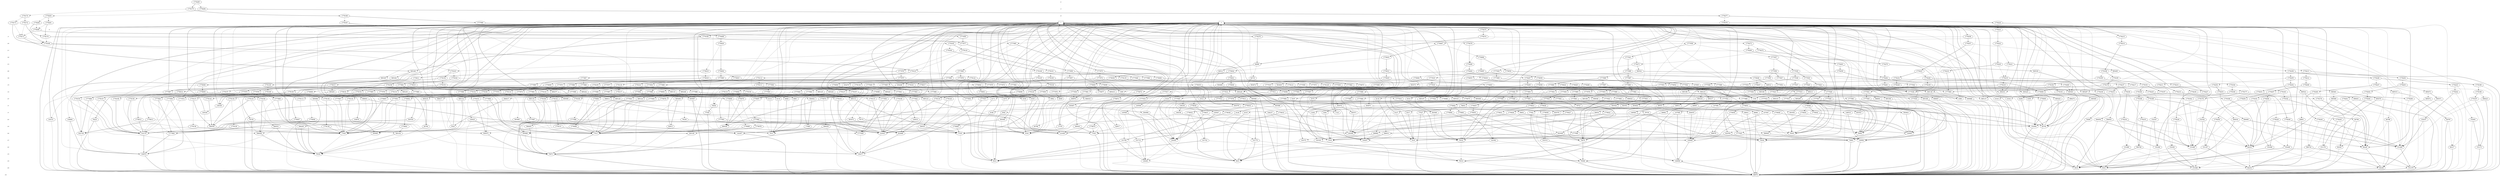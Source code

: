 digraph BDD {
center = true;
{ rank = same; { node [style=invis]; "T" };
 { node [shape=box,fontsize=12]; "0"; }
  { node [shape=box,fontsize=12]; "1"; }
}
{ rank=same; { node [shape=plaintext,fontname="Times Italic",fontsize=12] "41" };"1778285";}
{ rank=same; { node [shape=plaintext,fontname="Times Italic",fontsize=12] "13" };"1778175";"1778284";}
{ rank=same; { node [shape=plaintext,fontname="Times Italic",fontsize=12] "20" };"1778168";"1778174";"1778277";"1778283";}
{ rank=same; { node [shape=plaintext,fontname="Times Italic",fontsize=12] "1" };"1777986";"1778167";"1778172";"1778173";"1778224";"1778276";"1778281";"1778282";}
{ rank=same; { node [shape=plaintext,fontname="Times Italic",fontsize=12] "45" };"1778223";"1778275";"1778280";}
{ rank=same; { node [shape=plaintext,fontname="Times Italic",fontsize=12] "33" };"1777959";"1778068";"1778166";"1778170";"1778171";"1778215";"1778258";"1778274";"1778279";}
{ rank=same; { node [shape=plaintext,fontname="Times Italic",fontsize=12] "169" };"1777877";"1777958";"1777985";"1778020";"1778067";"1778165";"1778169";"1778214";"1778222";"1778257";"1778273";"1778278";}
{ rank=same; { node [shape=plaintext,fontname="Times Italic",fontsize=12] "213" };"1778124";"1778164";"1778269";"1778272";}
{ rank=same; { node [shape=plaintext,fontname="Times Italic",fontsize=12] "349" };"1777921";"1777957";"1778043";"1778066";}
{ rank=same; { node [shape=plaintext,fontname="Times Italic",fontsize=12] "274" };"84896";"1778220";"1778221";"1778263";"1778268";"1778270";"1778271";}
{ rank=same; { node [shape=plaintext,fontname="Times Italic",fontsize=12] "200" };"84512";"585346";"585495";"585539";"585541";"1777858";"1777876";"1777899";"1777920";"1777939";"1777956";"1777973";"1777984";"1778004";"1778019";"1778031";"1778042";"1778054";"1778065";"1778101";"1778123";"1778146";"1778163";"1778196";"1778213";"1778216";"1778241";"1778256";"1778259";"1778264";}
{ rank=same; { node [shape=plaintext,fontname="Times Italic",fontsize=12] "190" };"82733";"585344";"585345";"1777846";"1777857";"1777867";"1777875";"1777887";"1777898";"1777909";"1777919";"1777930";"1777938";"1777947";"1777955";"1777966";"1777972";"1777978";"1777983";"1777995";"1778003";"1778011";"1778018";"1778025";"1778030";"1778036";"1778041";"1778048";"1778053";"1778059";"1778064";"1778084";"1778100";"1778112";"1778122";"1778135";"1778145";"1778154";"1778162";"1778185";"1778195";"1778204";"1778212";"1778219";"1778232";"1778240";"1778248";"1778255";"1778262";"1778267";}
{ rank=same; { node [shape=plaintext,fontname="Times Italic",fontsize=12] "179" };"147600";"148512";"193248";"193275";"593573";"593608";"593645";"593672";"1777839";"1777845";"1777853";"1777856";"1777861";"1777866";"1777871";"1777874";"1777880";"1777886";"1777894";"1777897";"1777902";"1777908";"1777915";"1777918";"1777924";"1777929";"1777934";"1777937";"1777942";"1777946";"1777951";"1777954";"1777962";"1777965";"1777969";"1777971";"1777975";"1777977";"1777980";"1777982";"1777989";"1777994";"1778000";"1778002";"1778006";"1778010";"1778015";"1778017";"1778024";"1778029";"1778035";"1778040";"1778047";"1778052";"1778058";"1778063";"1778073";"1778083";"1778094";"1778099";"1778105";"1778111";"1778118";"1778121";"1778128";"1778134";"1778141";"1778144";"1778149";"1778153";"1778158";"1778161";"1778178";"1778184";"1778191";"1778194";"1778199";"1778203";"1778208";"1778211";"1778217";"1778218";"1778226";"1778231";"1778237";"1778239";"1778243";"1778247";"1778252";"1778254";"1778260";"1778261";"1778265";"1778266";}
{ rank=same; { node [shape=plaintext,fontname="Times Italic",fontsize=12] "116" };"1085";"585125";"585133";"585138";"585190";"585198";"585211";"585219";"585229";"585230";"585242";"585244";"585248";"585251";"585277";"585283";"585287";"585401";"585410";"585420";"585425";"585473";"585481";"585515";"585521";"1777836";"1777838";"1777841";"1777844";"1777848";"1777852";"1777855";"1777860";"1777865";"1777870";"1777873";"1777879";"1777882";"1777885";"1777889";"1777893";"1777896";"1777901";"1777904";"1777907";"1777911";"1777914";"1777917";"1777923";"1777928";"1777933";"1777936";"1777941";"1777945";"1777950";"1777953";"1777960";"1777961";"1777963";"1777964";"1777967";"1777968";"1777970";"1777974";"1777976";"1777979";"1777981";"1777987";"1777988";"1777990";"1777993";"1777996";"1777999";"1778001";"1778005";"1778009";"1778014";"1778016";"1778069";"1778072";"1778077";"1778082";"1778088";"1778093";"1778096";"1778098";"1778102";"1778104";"1778107";"1778110";"1778114";"1778117";"1778120";"1778127";"1778133";"1778140";"1778143";"1778148";"1778152";"1778157";"1778160";"1778177";"1778180";"1778183";"1778187";"1778190";"1778193";"1778198";"1778202";"1778207";"1778210";"1778225";"1778227";"1778230";"1778233";"1778236";"1778238";"1778242";"1778246";"1778251";"1778253";}
{ rank=same; { node [shape=plaintext,fontname="Times Italic",fontsize=12] "107" };"1099";"1100";"5992";"6009";"6064";"6081";"6116";"6118";"6120";"6133";"6143";"6163";"6167";"6171";"6194";"6206";"6310";"6312";"6332";"6374";"6375";"6395";"584002";"584016";"584017";"585096";"585098";"585099";"585119";"585120";"585123";"585124";"585131";"585132";"585137";"585188";"585189";"585196";"585197";"585209";"585210";"585217";"585218";"585400";"585408";"585409";"585418";"585419";"585424";"585471";"585472";"585479";"585480";"595968";"595972";"595997";"596001";"596011";"596017";"596024";"596046";"596067";"596091";"596273";"596401";"596423";"1777837";"1777840";"1777842";"1777843";"1777847";"1777850";"1777851";"1777854";"1777859";"1777863";"1777864";"1777868";"1777869";"1777872";"1777878";"1777881";"1777883";"1777884";"1777888";"1777891";"1777892";"1777895";"1777900";"1777903";"1777905";"1777906";"1777910";"1777912";"1777913";"1777916";"1777922";"1777926";"1777927";"1777931";"1777932";"1777935";"1777940";"1777943";"1777944";"1777948";"1777949";"1777952";"1778070";"1778071";"1778075";"1778076";"1778079";"1778081";"1778086";"1778087";"1778090";"1778092";"1778095";"1778097";"1778103";"1778106";"1778108";"1778109";"1778113";"1778115";"1778116";"1778119";"1778125";"1778126";"1778130";"1778132";"1778137";"1778139";"1778142";"1778147";"1778150";"1778151";"1778155";"1778156";"1778159";"1778176";"1778179";"1778181";"1778182";"1778186";"1778188";"1778189";"1778192";"1778197";"1778200";"1778201";"1778205";"1778206";"1778209";}
{ rank=same; { node [shape=plaintext,fontname="Times Italic",fontsize=12] "97" };"78444";"78653";"78721";"80893";"80933";"145509";"146238";"147599";"148511";"149185";"593544";"593551";"593572";"593579";"593586";"593607";"593644";"593671";"1778023";"1778028";"1778034";"1778039";"1778046";"1778051";"1778057";"1778062";}
{ rank=same; { node [shape=plaintext,fontname="Times Italic",fontsize=12] "87" };"1122";"6127";"6129";"6182";"6186";"6317";"6319";"6381";"6382";"77502";"77527";"77540";"78652";"78720";"80891";"80892";"80931";"80932";"145507";"145508";"146236";"146237";"147597";"147598";"148509";"148510";"149184";"593543";"593550";"593571";"593578";"593585";"593606";"593643";"593670";"1778021";"1778022";"1778026";"1778027";"1778032";"1778033";"1778037";"1778038";"1778044";"1778045";"1778049";"1778050";"1778055";"1778056";"1778060";"1778061";}
{ rank=same; { node [shape=plaintext,fontname="Times Italic",fontsize=12] "283" };"79159";"79174";"79223";"79238";"79260";"84787";"84789";"84796";"84801";"144010";"144025";"144151";"144679";"144694";"152342";"152347";"152437";"152481";"593472";"593485";"593494";"593530";"594030";"594043";"594050";"594085";"1777991";"1777992";"1777997";"1777998";"1778007";"1778008";"1778012";"1778013";"1778228";"1778229";"1778234";"1778235";"1778244";"1778245";"1778249";"1778250";}
{ rank=same; { node [shape=plaintext,fontname="Times Italic",fontsize=12] "343" };"5524";"17378";"17488";"82704";"82764";"82768";"82913";"82917";"152494";"590436";"590439";"590443";"590550";"590553";"590557";"596283";"596295";"1778074";"1778078";"1778080";"1778085";"1778089";"1778091";"1778129";"1778131";"1778136";"1778138";}
{ rank=same; { node [shape=plaintext,fontname="Times Italic",fontsize=12] "264" };"5530";"5531";"76545";"76992";"77001";"77011";"77055";"77063";"140298";"140993";"141695";"142297";"143041";"143176";"585104";"585106";"589940";"589962";"595975";"595980";"595985";"596008";"596031";"596078";"622448";"622550";"622686";"622736";"1777849";"1777862";"1777890";"1777925";}
{ rank=same; { node [shape=plaintext,fontname="Times Italic",fontsize=12] "257" };"5534";"5535";"76532";"76544";"76979";"76991";"140285";"140297";"140980";"140992";"141712";"141722";"141760";"141770";"142314";"142324";"142362";"142372";}
{ rank=same; { node [shape=plaintext,fontname="Times Italic",fontsize=12] "303" };"84235";"84249";"84317";"84345";"151069";"151089";"151171";"151179";"151187";"151280";"152346";"152366";"152383";"152449";"590706";"590734";}
{ rank=same; { node [shape=plaintext,fontname="Times Italic",fontsize=12] "270" };"76524";"76971";"140277";"140972";}
{ rank=same; { node [shape=plaintext,fontname="Times Italic",fontsize=12] "250" };"5914";"5915";"76510";"76568";"140263";"140958";}
{ rank=same; { node [shape=plaintext,fontname="Times Italic",fontsize=12] "294" };"5918";"5919";"84234";"84248";"151068";"151279";}
{ rank=same; { node [shape=plaintext,fontname="Times Italic",fontsize=12] "330" };"68876";}
edge [style = invis]; {"41" -> "13" -> "20" -> "1" -> "45" -> "33" -> "169" -> "213" -> "349" -> "274" -> "200" -> "190" -> "179" -> "116" -> "107" -> "97" -> "87" -> "283" -> "343" -> "264" -> "257" -> "303" -> "270" -> "250" -> "294" -> "330" -> "T"; }
"1085" -> "1" [style=solid,arrowsize=".75"];
"1085" -> "0" [style=dashed,arrowsize=".75"];
"1099" -> "1" [style=solid,arrowsize=".75"];
"1099" -> "0" [style=dashed,arrowsize=".75"];
"1100" -> "0" [style=solid,arrowsize=".75"];
"1100" -> "1" [style=dashed,arrowsize=".75"];
"1122" -> "1" [style=solid,arrowsize=".75"];
"1122" -> "0" [style=dashed,arrowsize=".75"];
"5524" -> "0" [style=solid,arrowsize=".75"];
"5524" -> "1" [style=dashed,arrowsize=".75"];
"5530" -> "1" [style=solid,arrowsize=".75"];
"5530" -> "0" [style=dashed,arrowsize=".75"];
"5531" -> "0" [style=solid,arrowsize=".75"];
"5531" -> "1" [style=dashed,arrowsize=".75"];
"5534" -> "1" [style=solid,arrowsize=".75"];
"5534" -> "0" [style=dashed,arrowsize=".75"];
"5535" -> "0" [style=solid,arrowsize=".75"];
"5535" -> "1" [style=dashed,arrowsize=".75"];
"5914" -> "1" [style=solid,arrowsize=".75"];
"5914" -> "0" [style=dashed,arrowsize=".75"];
"5915" -> "0" [style=solid,arrowsize=".75"];
"5915" -> "1" [style=dashed,arrowsize=".75"];
"5918" -> "1" [style=solid,arrowsize=".75"];
"5918" -> "0" [style=dashed,arrowsize=".75"];
"5919" -> "0" [style=solid,arrowsize=".75"];
"5919" -> "1" [style=dashed,arrowsize=".75"];
"5992" -> "5530" [style=solid,arrowsize=".75"];
"5992" -> "0" [style=dashed,arrowsize=".75"];
"6009" -> "0" [style=solid,arrowsize=".75"];
"6009" -> "5530" [style=dashed,arrowsize=".75"];
"6064" -> "5531" [style=solid,arrowsize=".75"];
"6064" -> "0" [style=dashed,arrowsize=".75"];
"6081" -> "0" [style=solid,arrowsize=".75"];
"6081" -> "5531" [style=dashed,arrowsize=".75"];
"6116" -> "5531" [style=solid,arrowsize=".75"];
"6116" -> "1" [style=dashed,arrowsize=".75"];
"6118" -> "5535" [style=solid,arrowsize=".75"];
"6118" -> "1" [style=dashed,arrowsize=".75"];
"6120" -> "5915" [style=solid,arrowsize=".75"];
"6120" -> "1" [style=dashed,arrowsize=".75"];
"6127" -> "1" [style=solid,arrowsize=".75"];
"6127" -> "5535" [style=dashed,arrowsize=".75"];
"6129" -> "1" [style=solid,arrowsize=".75"];
"6129" -> "5915" [style=dashed,arrowsize=".75"];
"6133" -> "1" [style=solid,arrowsize=".75"];
"6133" -> "5531" [style=dashed,arrowsize=".75"];
"6143" -> "5919" [style=solid,arrowsize=".75"];
"6143" -> "1" [style=dashed,arrowsize=".75"];
"6163" -> "5530" [style=solid,arrowsize=".75"];
"6163" -> "1" [style=dashed,arrowsize=".75"];
"6167" -> "5534" [style=solid,arrowsize=".75"];
"6167" -> "1" [style=dashed,arrowsize=".75"];
"6171" -> "5914" [style=solid,arrowsize=".75"];
"6171" -> "1" [style=dashed,arrowsize=".75"];
"6182" -> "1" [style=solid,arrowsize=".75"];
"6182" -> "5534" [style=dashed,arrowsize=".75"];
"6186" -> "1" [style=solid,arrowsize=".75"];
"6186" -> "5914" [style=dashed,arrowsize=".75"];
"6194" -> "1" [style=solid,arrowsize=".75"];
"6194" -> "5530" [style=dashed,arrowsize=".75"];
"6206" -> "5918" [style=solid,arrowsize=".75"];
"6206" -> "1" [style=dashed,arrowsize=".75"];
"6310" -> "0" [style=solid,arrowsize=".75"];
"6310" -> "5535" [style=dashed,arrowsize=".75"];
"6312" -> "0" [style=solid,arrowsize=".75"];
"6312" -> "5915" [style=dashed,arrowsize=".75"];
"6317" -> "5535" [style=solid,arrowsize=".75"];
"6317" -> "0" [style=dashed,arrowsize=".75"];
"6319" -> "5915" [style=solid,arrowsize=".75"];
"6319" -> "0" [style=dashed,arrowsize=".75"];
"6332" -> "0" [style=solid,arrowsize=".75"];
"6332" -> "5919" [style=dashed,arrowsize=".75"];
"6374" -> "0" [style=solid,arrowsize=".75"];
"6374" -> "5534" [style=dashed,arrowsize=".75"];
"6375" -> "0" [style=solid,arrowsize=".75"];
"6375" -> "5914" [style=dashed,arrowsize=".75"];
"6381" -> "5534" [style=solid,arrowsize=".75"];
"6381" -> "0" [style=dashed,arrowsize=".75"];
"6382" -> "5914" [style=solid,arrowsize=".75"];
"6382" -> "0" [style=dashed,arrowsize=".75"];
"6395" -> "0" [style=solid,arrowsize=".75"];
"6395" -> "5918" [style=dashed,arrowsize=".75"];
"17378" -> "0" [style=solid,arrowsize=".75"];
"17378" -> "5530" [style=dashed,arrowsize=".75"];
"17488" -> "0" [style=solid,arrowsize=".75"];
"17488" -> "5531" [style=dashed,arrowsize=".75"];
"68876" -> "1" [style=solid,arrowsize=".75"];
"68876" -> "0" [style=dashed,arrowsize=".75"];
"76510" -> "0" [style=solid,arrowsize=".75"];
"76510" -> "68876" [style=dashed,arrowsize=".75"];
"76524" -> "0" [style=solid,arrowsize=".75"];
"76524" -> "68876" [style=dashed,arrowsize=".75"];
"76532" -> "0" [style=solid,arrowsize=".75"];
"76532" -> "76510" [style=dashed,arrowsize=".75"];
"76544" -> "0" [style=solid,arrowsize=".75"];
"76544" -> "68876" [style=dashed,arrowsize=".75"];
"76545" -> "0" [style=solid,arrowsize=".75"];
"76545" -> "76544" [style=dashed,arrowsize=".75"];
"76568" -> "68876" [style=solid,arrowsize=".75"];
"76568" -> "0" [style=dashed,arrowsize=".75"];
"76971" -> "68876" [style=solid,arrowsize=".75"];
"76971" -> "0" [style=dashed,arrowsize=".75"];
"76979" -> "76568" [style=solid,arrowsize=".75"];
"76979" -> "0" [style=dashed,arrowsize=".75"];
"76991" -> "68876" [style=solid,arrowsize=".75"];
"76991" -> "0" [style=dashed,arrowsize=".75"];
"76992" -> "76991" [style=solid,arrowsize=".75"];
"76992" -> "0" [style=dashed,arrowsize=".75"];
"77001" -> "68876" [style=solid,arrowsize=".75"];
"77001" -> "0" [style=dashed,arrowsize=".75"];
"77011" -> "76971" [style=solid,arrowsize=".75"];
"77011" -> "0" [style=dashed,arrowsize=".75"];
"77055" -> "0" [style=solid,arrowsize=".75"];
"77055" -> "68876" [style=dashed,arrowsize=".75"];
"77063" -> "0" [style=solid,arrowsize=".75"];
"77063" -> "76524" [style=dashed,arrowsize=".75"];
"77502" -> "68876" [style=solid,arrowsize=".75"];
"77502" -> "76568" [style=dashed,arrowsize=".75"];
"77527" -> "68876" [style=solid,arrowsize=".75"];
"77527" -> "76510" [style=dashed,arrowsize=".75"];
"77540" -> "68876" [style=solid,arrowsize=".75"];
"77540" -> "0" [style=dashed,arrowsize=".75"];
"78444" -> "77540" [style=solid,arrowsize=".75"];
"78444" -> "0" [style=dashed,arrowsize=".75"];
"78652" -> "76544" [style=solid,arrowsize=".75"];
"78652" -> "76532" [style=dashed,arrowsize=".75"];
"78653" -> "77527" [style=solid,arrowsize=".75"];
"78653" -> "78652" [style=dashed,arrowsize=".75"];
"78720" -> "76991" [style=solid,arrowsize=".75"];
"78720" -> "76979" [style=dashed,arrowsize=".75"];
"78721" -> "77502" [style=solid,arrowsize=".75"];
"78721" -> "78720" [style=dashed,arrowsize=".75"];
"79159" -> "68876" [style=solid,arrowsize=".75"];
"79159" -> "76971" [style=dashed,arrowsize=".75"];
"79174" -> "77001" [style=solid,arrowsize=".75"];
"79174" -> "77011" [style=dashed,arrowsize=".75"];
"79223" -> "68876" [style=solid,arrowsize=".75"];
"79223" -> "76524" [style=dashed,arrowsize=".75"];
"79238" -> "77055" [style=solid,arrowsize=".75"];
"79238" -> "77063" [style=dashed,arrowsize=".75"];
"79260" -> "68876" [style=solid,arrowsize=".75"];
"79260" -> "0" [style=dashed,arrowsize=".75"];
"80891" -> "68876" [style=solid,arrowsize=".75"];
"80891" -> "76991" [style=dashed,arrowsize=".75"];
"80892" -> "77001" [style=solid,arrowsize=".75"];
"80892" -> "76992" [style=dashed,arrowsize=".75"];
"80893" -> "80891" [style=solid,arrowsize=".75"];
"80893" -> "80892" [style=dashed,arrowsize=".75"];
"80931" -> "68876" [style=solid,arrowsize=".75"];
"80931" -> "76544" [style=dashed,arrowsize=".75"];
"80932" -> "77055" [style=solid,arrowsize=".75"];
"80932" -> "76545" [style=dashed,arrowsize=".75"];
"80933" -> "80931" [style=solid,arrowsize=".75"];
"80933" -> "80932" [style=dashed,arrowsize=".75"];
"82704" -> "0" [style=solid,arrowsize=".75"];
"82704" -> "68876" [style=dashed,arrowsize=".75"];
"82733" -> "68876" [style=solid,arrowsize=".75"];
"82733" -> "0" [style=dashed,arrowsize=".75"];
"82764" -> "0" [style=solid,arrowsize=".75"];
"82764" -> "76524" [style=dashed,arrowsize=".75"];
"82768" -> "0" [style=solid,arrowsize=".75"];
"82768" -> "77055" [style=dashed,arrowsize=".75"];
"82913" -> "0" [style=solid,arrowsize=".75"];
"82913" -> "76971" [style=dashed,arrowsize=".75"];
"82917" -> "0" [style=solid,arrowsize=".75"];
"82917" -> "77001" [style=dashed,arrowsize=".75"];
"84234" -> "0" [style=solid,arrowsize=".75"];
"84234" -> "68876" [style=dashed,arrowsize=".75"];
"84235" -> "0" [style=solid,arrowsize=".75"];
"84235" -> "84234" [style=dashed,arrowsize=".75"];
"84248" -> "68876" [style=solid,arrowsize=".75"];
"84248" -> "0" [style=dashed,arrowsize=".75"];
"84249" -> "84248" [style=solid,arrowsize=".75"];
"84249" -> "0" [style=dashed,arrowsize=".75"];
"84317" -> "68876" [style=solid,arrowsize=".75"];
"84317" -> "0" [style=dashed,arrowsize=".75"];
"84345" -> "0" [style=solid,arrowsize=".75"];
"84345" -> "68876" [style=dashed,arrowsize=".75"];
"84512" -> "68876" [style=solid,arrowsize=".75"];
"84512" -> "0" [style=dashed,arrowsize=".75"];
"84787" -> "68876" [style=solid,arrowsize=".75"];
"84787" -> "84317" [style=dashed,arrowsize=".75"];
"84789" -> "84248" [style=solid,arrowsize=".75"];
"84789" -> "84249" [style=dashed,arrowsize=".75"];
"84796" -> "68876" [style=solid,arrowsize=".75"];
"84796" -> "84345" [style=dashed,arrowsize=".75"];
"84801" -> "84234" [style=solid,arrowsize=".75"];
"84801" -> "84235" [style=dashed,arrowsize=".75"];
"84896" -> "84512" [style=solid,arrowsize=".75"];
"84896" -> "82733" [style=dashed,arrowsize=".75"];
"140263" -> "1" [style=solid,arrowsize=".75"];
"140263" -> "68876" [style=dashed,arrowsize=".75"];
"140277" -> "1" [style=solid,arrowsize=".75"];
"140277" -> "68876" [style=dashed,arrowsize=".75"];
"140285" -> "1" [style=solid,arrowsize=".75"];
"140285" -> "140263" [style=dashed,arrowsize=".75"];
"140297" -> "1" [style=solid,arrowsize=".75"];
"140297" -> "68876" [style=dashed,arrowsize=".75"];
"140298" -> "1" [style=solid,arrowsize=".75"];
"140298" -> "140297" [style=dashed,arrowsize=".75"];
"140958" -> "68876" [style=solid,arrowsize=".75"];
"140958" -> "1" [style=dashed,arrowsize=".75"];
"140972" -> "68876" [style=solid,arrowsize=".75"];
"140972" -> "1" [style=dashed,arrowsize=".75"];
"140980" -> "140958" [style=solid,arrowsize=".75"];
"140980" -> "1" [style=dashed,arrowsize=".75"];
"140992" -> "68876" [style=solid,arrowsize=".75"];
"140992" -> "1" [style=dashed,arrowsize=".75"];
"140993" -> "140992" [style=solid,arrowsize=".75"];
"140993" -> "1" [style=dashed,arrowsize=".75"];
"141695" -> "1" [style=solid,arrowsize=".75"];
"141695" -> "68876" [style=dashed,arrowsize=".75"];
"141712" -> "140263" [style=solid,arrowsize=".75"];
"141712" -> "5914" [style=dashed,arrowsize=".75"];
"141722" -> "5914" [style=solid,arrowsize=".75"];
"141722" -> "76568" [style=dashed,arrowsize=".75"];
"141760" -> "5914" [style=solid,arrowsize=".75"];
"141760" -> "140263" [style=dashed,arrowsize=".75"];
"141770" -> "5915" [style=solid,arrowsize=".75"];
"141770" -> "76510" [style=dashed,arrowsize=".75"];
"142297" -> "68876" [style=solid,arrowsize=".75"];
"142297" -> "1" [style=dashed,arrowsize=".75"];
"142314" -> "140958" [style=solid,arrowsize=".75"];
"142314" -> "5915" [style=dashed,arrowsize=".75"];
"142324" -> "76568" [style=solid,arrowsize=".75"];
"142324" -> "5914" [style=dashed,arrowsize=".75"];
"142362" -> "5915" [style=solid,arrowsize=".75"];
"142362" -> "140958" [style=dashed,arrowsize=".75"];
"142372" -> "76510" [style=solid,arrowsize=".75"];
"142372" -> "5915" [style=dashed,arrowsize=".75"];
"143041" -> "1" [style=solid,arrowsize=".75"];
"143041" -> "140277" [style=dashed,arrowsize=".75"];
"143176" -> "140972" [style=solid,arrowsize=".75"];
"143176" -> "1" [style=dashed,arrowsize=".75"];
"144010" -> "143041" [style=solid,arrowsize=".75"];
"144010" -> "141695" [style=dashed,arrowsize=".75"];
"144025" -> "140277" [style=solid,arrowsize=".75"];
"144025" -> "68876" [style=dashed,arrowsize=".75"];
"144151" -> "1" [style=solid,arrowsize=".75"];
"144151" -> "68876" [style=dashed,arrowsize=".75"];
"144679" -> "143176" [style=solid,arrowsize=".75"];
"144679" -> "142297" [style=dashed,arrowsize=".75"];
"144694" -> "140972" [style=solid,arrowsize=".75"];
"144694" -> "68876" [style=dashed,arrowsize=".75"];
"145507" -> "140285" [style=solid,arrowsize=".75"];
"145507" -> "140297" [style=dashed,arrowsize=".75"];
"145508" -> "140263" [style=solid,arrowsize=".75"];
"145508" -> "68876" [style=dashed,arrowsize=".75"];
"145509" -> "145507" [style=solid,arrowsize=".75"];
"145509" -> "145508" [style=dashed,arrowsize=".75"];
"146236" -> "140298" [style=solid,arrowsize=".75"];
"146236" -> "141695" [style=dashed,arrowsize=".75"];
"146237" -> "140297" [style=solid,arrowsize=".75"];
"146237" -> "68876" [style=dashed,arrowsize=".75"];
"146238" -> "146236" [style=solid,arrowsize=".75"];
"146238" -> "146237" [style=dashed,arrowsize=".75"];
"147597" -> "140980" [style=solid,arrowsize=".75"];
"147597" -> "140992" [style=dashed,arrowsize=".75"];
"147598" -> "140958" [style=solid,arrowsize=".75"];
"147598" -> "68876" [style=dashed,arrowsize=".75"];
"147599" -> "147597" [style=solid,arrowsize=".75"];
"147599" -> "147598" [style=dashed,arrowsize=".75"];
"147600" -> "147599" [style=solid,arrowsize=".75"];
"147600" -> "68876" [style=dashed,arrowsize=".75"];
"148509" -> "140993" [style=solid,arrowsize=".75"];
"148509" -> "142297" [style=dashed,arrowsize=".75"];
"148510" -> "140992" [style=solid,arrowsize=".75"];
"148510" -> "68876" [style=dashed,arrowsize=".75"];
"148511" -> "148509" [style=solid,arrowsize=".75"];
"148511" -> "148510" [style=dashed,arrowsize=".75"];
"148512" -> "148511" [style=solid,arrowsize=".75"];
"148512" -> "68876" [style=dashed,arrowsize=".75"];
"149184" -> "1" [style=solid,arrowsize=".75"];
"149184" -> "68876" [style=dashed,arrowsize=".75"];
"149185" -> "1" [style=solid,arrowsize=".75"];
"149185" -> "149184" [style=dashed,arrowsize=".75"];
"151068" -> "1" [style=solid,arrowsize=".75"];
"151068" -> "68876" [style=dashed,arrowsize=".75"];
"151069" -> "1" [style=solid,arrowsize=".75"];
"151069" -> "151068" [style=dashed,arrowsize=".75"];
"151089" -> "5918" [style=solid,arrowsize=".75"];
"151089" -> "151068" [style=dashed,arrowsize=".75"];
"151171" -> "68876" [style=solid,arrowsize=".75"];
"151171" -> "1" [style=dashed,arrowsize=".75"];
"151179" -> "84248" [style=solid,arrowsize=".75"];
"151179" -> "5918" [style=dashed,arrowsize=".75"];
"151187" -> "84234" [style=solid,arrowsize=".75"];
"151187" -> "5919" [style=dashed,arrowsize=".75"];
"151279" -> "68876" [style=solid,arrowsize=".75"];
"151279" -> "1" [style=dashed,arrowsize=".75"];
"151280" -> "151279" [style=solid,arrowsize=".75"];
"151280" -> "1" [style=dashed,arrowsize=".75"];
"152342" -> "151069" [style=solid,arrowsize=".75"];
"152342" -> "151068" [style=dashed,arrowsize=".75"];
"152346" -> "1" [style=solid,arrowsize=".75"];
"152346" -> "68876" [style=dashed,arrowsize=".75"];
"152347" -> "152346" [style=solid,arrowsize=".75"];
"152347" -> "68876" [style=dashed,arrowsize=".75"];
"152366" -> "5918" [style=solid,arrowsize=".75"];
"152366" -> "84248" [style=dashed,arrowsize=".75"];
"152383" -> "151068" [style=solid,arrowsize=".75"];
"152383" -> "5918" [style=dashed,arrowsize=".75"];
"152437" -> "151280" [style=solid,arrowsize=".75"];
"152437" -> "151279" [style=dashed,arrowsize=".75"];
"152449" -> "5919" [style=solid,arrowsize=".75"];
"152449" -> "151279" [style=dashed,arrowsize=".75"];
"152481" -> "151171" [style=solid,arrowsize=".75"];
"152481" -> "68876" [style=dashed,arrowsize=".75"];
"152494" -> "68876" [style=solid,arrowsize=".75"];
"152494" -> "1" [style=dashed,arrowsize=".75"];
"193248" -> "149185" [style=solid,arrowsize=".75"];
"193248" -> "146238" [style=dashed,arrowsize=".75"];
"193275" -> "149185" [style=solid,arrowsize=".75"];
"193275" -> "145509" [style=dashed,arrowsize=".75"];
"584002" -> "17488" [style=solid,arrowsize=".75"];
"584002" -> "0" [style=dashed,arrowsize=".75"];
"584016" -> "17378" [style=solid,arrowsize=".75"];
"584016" -> "0" [style=dashed,arrowsize=".75"];
"584017" -> "5524" [style=solid,arrowsize=".75"];
"584017" -> "0" [style=dashed,arrowsize=".75"];
"585096" -> "68876" [style=solid,arrowsize=".75"];
"585096" -> "0" [style=dashed,arrowsize=".75"];
"585098" -> "76524" [style=solid,arrowsize=".75"];
"585098" -> "77063" [style=dashed,arrowsize=".75"];
"585099" -> "68876" [style=solid,arrowsize=".75"];
"585099" -> "77055" [style=dashed,arrowsize=".75"];
"585104" -> "76524" [style=solid,arrowsize=".75"];
"585104" -> "0" [style=dashed,arrowsize=".75"];
"585106" -> "0" [style=solid,arrowsize=".75"];
"585106" -> "76971" [style=dashed,arrowsize=".75"];
"585119" -> "76971" [style=solid,arrowsize=".75"];
"585119" -> "77011" [style=dashed,arrowsize=".75"];
"585120" -> "68876" [style=solid,arrowsize=".75"];
"585120" -> "77001" [style=dashed,arrowsize=".75"];
"585123" -> "77001" [style=solid,arrowsize=".75"];
"585123" -> "68876" [style=dashed,arrowsize=".75"];
"585124" -> "77011" [style=solid,arrowsize=".75"];
"585124" -> "76971" [style=dashed,arrowsize=".75"];
"585125" -> "585123" [style=solid,arrowsize=".75"];
"585125" -> "585124" [style=dashed,arrowsize=".75"];
"585131" -> "77055" [style=solid,arrowsize=".75"];
"585131" -> "68876" [style=dashed,arrowsize=".75"];
"585132" -> "77063" [style=solid,arrowsize=".75"];
"585132" -> "76524" [style=dashed,arrowsize=".75"];
"585133" -> "585131" [style=solid,arrowsize=".75"];
"585133" -> "585132" [style=dashed,arrowsize=".75"];
"585137" -> "0" [style=solid,arrowsize=".75"];
"585137" -> "68876" [style=dashed,arrowsize=".75"];
"585138" -> "585137" [style=solid,arrowsize=".75"];
"585138" -> "0" [style=dashed,arrowsize=".75"];
"585188" -> "76991" [style=solid,arrowsize=".75"];
"585188" -> "68876" [style=dashed,arrowsize=".75"];
"585189" -> "76992" [style=solid,arrowsize=".75"];
"585189" -> "77001" [style=dashed,arrowsize=".75"];
"585190" -> "585188" [style=solid,arrowsize=".75"];
"585190" -> "585189" [style=dashed,arrowsize=".75"];
"585196" -> "76544" [style=solid,arrowsize=".75"];
"585196" -> "68876" [style=dashed,arrowsize=".75"];
"585197" -> "76545" [style=solid,arrowsize=".75"];
"585197" -> "77055" [style=dashed,arrowsize=".75"];
"585198" -> "585196" [style=solid,arrowsize=".75"];
"585198" -> "585197" [style=dashed,arrowsize=".75"];
"585209" -> "76568" [style=solid,arrowsize=".75"];
"585209" -> "68876" [style=dashed,arrowsize=".75"];
"585210" -> "76979" [style=solid,arrowsize=".75"];
"585210" -> "76991" [style=dashed,arrowsize=".75"];
"585211" -> "585209" [style=solid,arrowsize=".75"];
"585211" -> "585210" [style=dashed,arrowsize=".75"];
"585217" -> "76510" [style=solid,arrowsize=".75"];
"585217" -> "68876" [style=dashed,arrowsize=".75"];
"585218" -> "76532" [style=solid,arrowsize=".75"];
"585218" -> "76544" [style=dashed,arrowsize=".75"];
"585219" -> "585217" [style=solid,arrowsize=".75"];
"585219" -> "585218" [style=dashed,arrowsize=".75"];
"585229" -> "585096" [style=solid,arrowsize=".75"];
"585229" -> "0" [style=dashed,arrowsize=".75"];
"585230" -> "585099" [style=solid,arrowsize=".75"];
"585230" -> "585098" [style=dashed,arrowsize=".75"];
"585242" -> "585120" [style=solid,arrowsize=".75"];
"585242" -> "585119" [style=dashed,arrowsize=".75"];
"585244" -> "585124" [style=solid,arrowsize=".75"];
"585244" -> "585123" [style=dashed,arrowsize=".75"];
"585248" -> "585132" [style=solid,arrowsize=".75"];
"585248" -> "585131" [style=dashed,arrowsize=".75"];
"585251" -> "0" [style=solid,arrowsize=".75"];
"585251" -> "585137" [style=dashed,arrowsize=".75"];
"585277" -> "79159" [style=solid,arrowsize=".75"];
"585277" -> "79174" [style=dashed,arrowsize=".75"];
"585283" -> "79223" [style=solid,arrowsize=".75"];
"585283" -> "79238" [style=dashed,arrowsize=".75"];
"585287" -> "79260" [style=solid,arrowsize=".75"];
"585287" -> "0" [style=dashed,arrowsize=".75"];
"585344" -> "68876" [style=solid,arrowsize=".75"];
"585344" -> "77011" [style=dashed,arrowsize=".75"];
"585345" -> "77063" [style=solid,arrowsize=".75"];
"585345" -> "0" [style=dashed,arrowsize=".75"];
"585346" -> "585344" [style=solid,arrowsize=".75"];
"585346" -> "585345" [style=dashed,arrowsize=".75"];
"585400" -> "82704" [style=solid,arrowsize=".75"];
"585400" -> "68876" [style=dashed,arrowsize=".75"];
"585401" -> "82704" [style=solid,arrowsize=".75"];
"585401" -> "585400" [style=dashed,arrowsize=".75"];
"585408" -> "82704" [style=solid,arrowsize=".75"];
"585408" -> "82917" [style=dashed,arrowsize=".75"];
"585409" -> "82913" [style=solid,arrowsize=".75"];
"585409" -> "77011" [style=dashed,arrowsize=".75"];
"585410" -> "585408" [style=solid,arrowsize=".75"];
"585410" -> "585409" [style=dashed,arrowsize=".75"];
"585418" -> "82704" [style=solid,arrowsize=".75"];
"585418" -> "82768" [style=dashed,arrowsize=".75"];
"585419" -> "82764" [style=solid,arrowsize=".75"];
"585419" -> "77063" [style=dashed,arrowsize=".75"];
"585420" -> "585418" [style=solid,arrowsize=".75"];
"585420" -> "585419" [style=dashed,arrowsize=".75"];
"585424" -> "82704" [style=solid,arrowsize=".75"];
"585424" -> "0" [style=dashed,arrowsize=".75"];
"585425" -> "585424" [style=solid,arrowsize=".75"];
"585425" -> "0" [style=dashed,arrowsize=".75"];
"585471" -> "84248" [style=solid,arrowsize=".75"];
"585471" -> "68876" [style=dashed,arrowsize=".75"];
"585472" -> "84249" [style=solid,arrowsize=".75"];
"585472" -> "84317" [style=dashed,arrowsize=".75"];
"585473" -> "585471" [style=solid,arrowsize=".75"];
"585473" -> "585472" [style=dashed,arrowsize=".75"];
"585479" -> "84234" [style=solid,arrowsize=".75"];
"585479" -> "68876" [style=dashed,arrowsize=".75"];
"585480" -> "84235" [style=solid,arrowsize=".75"];
"585480" -> "84345" [style=dashed,arrowsize=".75"];
"585481" -> "585479" [style=solid,arrowsize=".75"];
"585481" -> "585480" [style=dashed,arrowsize=".75"];
"585495" -> "68876" [style=solid,arrowsize=".75"];
"585495" -> "585251" [style=dashed,arrowsize=".75"];
"585515" -> "84787" [style=solid,arrowsize=".75"];
"585515" -> "84789" [style=dashed,arrowsize=".75"];
"585521" -> "84796" [style=solid,arrowsize=".75"];
"585521" -> "84801" [style=dashed,arrowsize=".75"];
"585539" -> "585401" [style=solid,arrowsize=".75"];
"585539" -> "585425" [style=dashed,arrowsize=".75"];
"585541" -> "68876" [style=solid,arrowsize=".75"];
"585541" -> "585229" [style=dashed,arrowsize=".75"];
"589940" -> "140992" [style=solid,arrowsize=".75"];
"589940" -> "5535" [style=dashed,arrowsize=".75"];
"589962" -> "5534" [style=solid,arrowsize=".75"];
"589962" -> "140297" [style=dashed,arrowsize=".75"];
"590436" -> "77011" [style=solid,arrowsize=".75"];
"590436" -> "143041" [style=dashed,arrowsize=".75"];
"590439" -> "76971" [style=solid,arrowsize=".75"];
"590439" -> "140277" [style=dashed,arrowsize=".75"];
"590443" -> "77001" [style=solid,arrowsize=".75"];
"590443" -> "141695" [style=dashed,arrowsize=".75"];
"590550" -> "77063" [style=solid,arrowsize=".75"];
"590550" -> "143176" [style=dashed,arrowsize=".75"];
"590553" -> "76524" [style=solid,arrowsize=".75"];
"590553" -> "140972" [style=dashed,arrowsize=".75"];
"590557" -> "77055" [style=solid,arrowsize=".75"];
"590557" -> "142297" [style=dashed,arrowsize=".75"];
"590706" -> "5919" [style=solid,arrowsize=".75"];
"590706" -> "84234" [style=dashed,arrowsize=".75"];
"590734" -> "151279" [style=solid,arrowsize=".75"];
"590734" -> "5919" [style=dashed,arrowsize=".75"];
"593472" -> "5530" [style=solid,arrowsize=".75"];
"593472" -> "77011" [style=dashed,arrowsize=".75"];
"593485" -> "5531" [style=solid,arrowsize=".75"];
"593485" -> "77063" [style=dashed,arrowsize=".75"];
"593494" -> "143041" [style=solid,arrowsize=".75"];
"593494" -> "5530" [style=dashed,arrowsize=".75"];
"593530" -> "143176" [style=solid,arrowsize=".75"];
"593530" -> "5531" [style=dashed,arrowsize=".75"];
"593543" -> "1" [style=solid,arrowsize=".75"];
"593543" -> "76992" [style=dashed,arrowsize=".75"];
"593544" -> "6182" [style=solid,arrowsize=".75"];
"593544" -> "593543" [style=dashed,arrowsize=".75"];
"593550" -> "1" [style=solid,arrowsize=".75"];
"593550" -> "76545" [style=dashed,arrowsize=".75"];
"593551" -> "6127" [style=solid,arrowsize=".75"];
"593551" -> "593550" [style=dashed,arrowsize=".75"];
"593571" -> "140298" [style=solid,arrowsize=".75"];
"593571" -> "0" [style=dashed,arrowsize=".75"];
"593572" -> "593571" [style=solid,arrowsize=".75"];
"593572" -> "6381" [style=dashed,arrowsize=".75"];
"593573" -> "1122" [style=solid,arrowsize=".75"];
"593573" -> "593572" [style=dashed,arrowsize=".75"];
"593578" -> "1" [style=solid,arrowsize=".75"];
"593578" -> "76979" [style=dashed,arrowsize=".75"];
"593579" -> "6186" [style=solid,arrowsize=".75"];
"593579" -> "593578" [style=dashed,arrowsize=".75"];
"593585" -> "1" [style=solid,arrowsize=".75"];
"593585" -> "76532" [style=dashed,arrowsize=".75"];
"593586" -> "6129" [style=solid,arrowsize=".75"];
"593586" -> "593585" [style=dashed,arrowsize=".75"];
"593606" -> "140285" [style=solid,arrowsize=".75"];
"593606" -> "0" [style=dashed,arrowsize=".75"];
"593607" -> "593606" [style=solid,arrowsize=".75"];
"593607" -> "6382" [style=dashed,arrowsize=".75"];
"593608" -> "1122" [style=solid,arrowsize=".75"];
"593608" -> "593607" [style=dashed,arrowsize=".75"];
"593643" -> "140993" [style=solid,arrowsize=".75"];
"593643" -> "0" [style=dashed,arrowsize=".75"];
"593644" -> "593643" [style=solid,arrowsize=".75"];
"593644" -> "6317" [style=dashed,arrowsize=".75"];
"593645" -> "593644" [style=solid,arrowsize=".75"];
"593645" -> "78444" [style=dashed,arrowsize=".75"];
"593670" -> "140980" [style=solid,arrowsize=".75"];
"593670" -> "0" [style=dashed,arrowsize=".75"];
"593671" -> "593670" [style=solid,arrowsize=".75"];
"593671" -> "6319" [style=dashed,arrowsize=".75"];
"593672" -> "593671" [style=solid,arrowsize=".75"];
"593672" -> "78444" [style=dashed,arrowsize=".75"];
"594030" -> "5918" [style=solid,arrowsize=".75"];
"594030" -> "84249" [style=dashed,arrowsize=".75"];
"594043" -> "5919" [style=solid,arrowsize=".75"];
"594043" -> "84235" [style=dashed,arrowsize=".75"];
"594050" -> "151069" [style=solid,arrowsize=".75"];
"594050" -> "5918" [style=dashed,arrowsize=".75"];
"594085" -> "151280" [style=solid,arrowsize=".75"];
"594085" -> "5919" [style=dashed,arrowsize=".75"];
"595968" -> "68876" [style=solid,arrowsize=".75"];
"595968" -> "1" [style=dashed,arrowsize=".75"];
"595972" -> "68876" [style=solid,arrowsize=".75"];
"595972" -> "141695" [style=dashed,arrowsize=".75"];
"595975" -> "76971" [style=solid,arrowsize=".75"];
"595975" -> "1" [style=dashed,arrowsize=".75"];
"595980" -> "1" [style=solid,arrowsize=".75"];
"595980" -> "76971" [style=dashed,arrowsize=".75"];
"595985" -> "1" [style=solid,arrowsize=".75"];
"595985" -> "76524" [style=dashed,arrowsize=".75"];
"595997" -> "68876" [style=solid,arrowsize=".75"];
"595997" -> "142297" [style=dashed,arrowsize=".75"];
"596001" -> "142297" [style=solid,arrowsize=".75"];
"596001" -> "68876" [style=dashed,arrowsize=".75"];
"596008" -> "76524" [style=solid,arrowsize=".75"];
"596008" -> "1" [style=dashed,arrowsize=".75"];
"596011" -> "141695" [style=solid,arrowsize=".75"];
"596011" -> "68876" [style=dashed,arrowsize=".75"];
"596017" -> "1" [style=solid,arrowsize=".75"];
"596017" -> "68876" [style=dashed,arrowsize=".75"];
"596024" -> "68876" [style=solid,arrowsize=".75"];
"596024" -> "140297" [style=dashed,arrowsize=".75"];
"596031" -> "140297" [style=solid,arrowsize=".75"];
"596031" -> "5534" [style=dashed,arrowsize=".75"];
"596046" -> "68876" [style=solid,arrowsize=".75"];
"596046" -> "140263" [style=dashed,arrowsize=".75"];
"596067" -> "68876" [style=solid,arrowsize=".75"];
"596067" -> "140992" [style=dashed,arrowsize=".75"];
"596078" -> "5535" [style=solid,arrowsize=".75"];
"596078" -> "140992" [style=dashed,arrowsize=".75"];
"596091" -> "68876" [style=solid,arrowsize=".75"];
"596091" -> "140958" [style=dashed,arrowsize=".75"];
"596273" -> "152494" [style=solid,arrowsize=".75"];
"596273" -> "68876" [style=dashed,arrowsize=".75"];
"596283" -> "76971" [style=solid,arrowsize=".75"];
"596283" -> "1" [style=dashed,arrowsize=".75"];
"596295" -> "76524" [style=solid,arrowsize=".75"];
"596295" -> "1" [style=dashed,arrowsize=".75"];
"596401" -> "68876" [style=solid,arrowsize=".75"];
"596401" -> "151068" [style=dashed,arrowsize=".75"];
"596423" -> "68876" [style=solid,arrowsize=".75"];
"596423" -> "151279" [style=dashed,arrowsize=".75"];
"622448" -> "5534" [style=solid,arrowsize=".75"];
"622448" -> "76991" [style=dashed,arrowsize=".75"];
"622550" -> "76544" [style=solid,arrowsize=".75"];
"622550" -> "5535" [style=dashed,arrowsize=".75"];
"622686" -> "140277" [style=solid,arrowsize=".75"];
"622686" -> "0" [style=dashed,arrowsize=".75"];
"622736" -> "0" [style=solid,arrowsize=".75"];
"622736" -> "140972" [style=dashed,arrowsize=".75"];
"1777836" -> "1" [style=solid,arrowsize=".75"];
"1777836" -> "595968" [style=dashed,arrowsize=".75"];
"1777837" -> "140277" [style=solid,arrowsize=".75"];
"1777837" -> "143041" [style=dashed,arrowsize=".75"];
"1777838" -> "1777837" [style=solid,arrowsize=".75"];
"1777838" -> "595972" [style=dashed,arrowsize=".75"];
"1777839" -> "1777836" [style=solid,arrowsize=".75"];
"1777839" -> "1777838" [style=dashed,arrowsize=".75"];
"1777840" -> "77011" [style=solid,arrowsize=".75"];
"1777840" -> "1" [style=dashed,arrowsize=".75"];
"1777841" -> "6163" [style=solid,arrowsize=".75"];
"1777841" -> "1777840" [style=dashed,arrowsize=".75"];
"1777842" -> "622686" [style=solid,arrowsize=".75"];
"1777842" -> "143041" [style=dashed,arrowsize=".75"];
"1777843" -> "77011" [style=solid,arrowsize=".75"];
"1777843" -> "595980" [style=dashed,arrowsize=".75"];
"1777844" -> "1777842" [style=solid,arrowsize=".75"];
"1777844" -> "1777843" [style=dashed,arrowsize=".75"];
"1777845" -> "1777841" [style=solid,arrowsize=".75"];
"1777845" -> "1777844" [style=dashed,arrowsize=".75"];
"1777846" -> "1777839" [style=solid,arrowsize=".75"];
"1777846" -> "1777845" [style=dashed,arrowsize=".75"];
"1777847" -> "77063" [style=solid,arrowsize=".75"];
"1777847" -> "1" [style=dashed,arrowsize=".75"];
"1777848" -> "6116" [style=solid,arrowsize=".75"];
"1777848" -> "1777847" [style=dashed,arrowsize=".75"];
"1777849" -> "0" [style=solid,arrowsize=".75"];
"1777849" -> "140277" [style=dashed,arrowsize=".75"];
"1777850" -> "1777849" [style=solid,arrowsize=".75"];
"1777850" -> "143041" [style=dashed,arrowsize=".75"];
"1777851" -> "77063" [style=solid,arrowsize=".75"];
"1777851" -> "595985" [style=dashed,arrowsize=".75"];
"1777852" -> "1777850" [style=solid,arrowsize=".75"];
"1777852" -> "1777851" [style=dashed,arrowsize=".75"];
"1777853" -> "1777848" [style=solid,arrowsize=".75"];
"1777853" -> "1777852" [style=dashed,arrowsize=".75"];
"1777854" -> "0" [style=solid,arrowsize=".75"];
"1777854" -> "143041" [style=dashed,arrowsize=".75"];
"1777855" -> "1777854" [style=solid,arrowsize=".75"];
"1777855" -> "6009" [style=dashed,arrowsize=".75"];
"1777856" -> "1100" [style=solid,arrowsize=".75"];
"1777856" -> "1777855" [style=dashed,arrowsize=".75"];
"1777857" -> "1777853" [style=solid,arrowsize=".75"];
"1777857" -> "1777856" [style=dashed,arrowsize=".75"];
"1777858" -> "1777846" [style=solid,arrowsize=".75"];
"1777858" -> "1777857" [style=dashed,arrowsize=".75"];
"1777859" -> "140972" [style=solid,arrowsize=".75"];
"1777859" -> "143176" [style=dashed,arrowsize=".75"];
"1777860" -> "1777859" [style=solid,arrowsize=".75"];
"1777860" -> "595997" [style=dashed,arrowsize=".75"];
"1777861" -> "1777860" [style=solid,arrowsize=".75"];
"1777861" -> "68876" [style=dashed,arrowsize=".75"];
"1777862" -> "140972" [style=solid,arrowsize=".75"];
"1777862" -> "0" [style=dashed,arrowsize=".75"];
"1777863" -> "1777862" [style=solid,arrowsize=".75"];
"1777863" -> "143176" [style=dashed,arrowsize=".75"];
"1777864" -> "77011" [style=solid,arrowsize=".75"];
"1777864" -> "595975" [style=dashed,arrowsize=".75"];
"1777865" -> "1777863" [style=solid,arrowsize=".75"];
"1777865" -> "1777864" [style=dashed,arrowsize=".75"];
"1777866" -> "1777865" [style=solid,arrowsize=".75"];
"1777866" -> "585125" [style=dashed,arrowsize=".75"];
"1777867" -> "1777861" [style=solid,arrowsize=".75"];
"1777867" -> "1777866" [style=dashed,arrowsize=".75"];
"1777868" -> "622736" [style=solid,arrowsize=".75"];
"1777868" -> "143176" [style=dashed,arrowsize=".75"];
"1777869" -> "77063" [style=solid,arrowsize=".75"];
"1777869" -> "596008" [style=dashed,arrowsize=".75"];
"1777870" -> "1777868" [style=solid,arrowsize=".75"];
"1777870" -> "1777869" [style=dashed,arrowsize=".75"];
"1777871" -> "1777870" [style=solid,arrowsize=".75"];
"1777871" -> "585133" [style=dashed,arrowsize=".75"];
"1777872" -> "0" [style=solid,arrowsize=".75"];
"1777872" -> "143176" [style=dashed,arrowsize=".75"];
"1777873" -> "1777872" [style=solid,arrowsize=".75"];
"1777873" -> "6081" [style=dashed,arrowsize=".75"];
"1777874" -> "1777873" [style=solid,arrowsize=".75"];
"1777874" -> "585138" [style=dashed,arrowsize=".75"];
"1777875" -> "1777871" [style=solid,arrowsize=".75"];
"1777875" -> "1777874" [style=dashed,arrowsize=".75"];
"1777876" -> "1777867" [style=solid,arrowsize=".75"];
"1777876" -> "1777875" [style=dashed,arrowsize=".75"];
"1777877" -> "1777858" [style=solid,arrowsize=".75"];
"1777877" -> "1777876" [style=dashed,arrowsize=".75"];
"1777878" -> "141695" [style=solid,arrowsize=".75"];
"1777878" -> "140298" [style=dashed,arrowsize=".75"];
"1777879" -> "1777878" [style=solid,arrowsize=".75"];
"1777879" -> "596024" [style=dashed,arrowsize=".75"];
"1777880" -> "1777836" [style=solid,arrowsize=".75"];
"1777880" -> "1777879" [style=dashed,arrowsize=".75"];
"1777881" -> "76992" [style=solid,arrowsize=".75"];
"1777881" -> "1" [style=dashed,arrowsize=".75"];
"1777882" -> "6167" [style=solid,arrowsize=".75"];
"1777882" -> "1777881" [style=dashed,arrowsize=".75"];
"1777883" -> "622448" [style=solid,arrowsize=".75"];
"1777883" -> "140298" [style=dashed,arrowsize=".75"];
"1777884" -> "76992" [style=solid,arrowsize=".75"];
"1777884" -> "596031" [style=dashed,arrowsize=".75"];
"1777885" -> "1777883" [style=solid,arrowsize=".75"];
"1777885" -> "1777884" [style=dashed,arrowsize=".75"];
"1777886" -> "1777882" [style=solid,arrowsize=".75"];
"1777886" -> "1777885" [style=dashed,arrowsize=".75"];
"1777887" -> "1777880" [style=solid,arrowsize=".75"];
"1777887" -> "1777886" [style=dashed,arrowsize=".75"];
"1777888" -> "76545" [style=solid,arrowsize=".75"];
"1777888" -> "1" [style=dashed,arrowsize=".75"];
"1777889" -> "6118" [style=solid,arrowsize=".75"];
"1777889" -> "1777888" [style=dashed,arrowsize=".75"];
"1777890" -> "5535" [style=solid,arrowsize=".75"];
"1777890" -> "76544" [style=dashed,arrowsize=".75"];
"1777891" -> "1777890" [style=solid,arrowsize=".75"];
"1777891" -> "140298" [style=dashed,arrowsize=".75"];
"1777892" -> "76545" [style=solid,arrowsize=".75"];
"1777892" -> "589962" [style=dashed,arrowsize=".75"];
"1777893" -> "1777891" [style=solid,arrowsize=".75"];
"1777893" -> "1777892" [style=dashed,arrowsize=".75"];
"1777894" -> "1777889" [style=solid,arrowsize=".75"];
"1777894" -> "1777893" [style=dashed,arrowsize=".75"];
"1777895" -> "0" [style=solid,arrowsize=".75"];
"1777895" -> "140298" [style=dashed,arrowsize=".75"];
"1777896" -> "1777895" [style=solid,arrowsize=".75"];
"1777896" -> "6374" [style=dashed,arrowsize=".75"];
"1777897" -> "1100" [style=solid,arrowsize=".75"];
"1777897" -> "1777896" [style=dashed,arrowsize=".75"];
"1777898" -> "1777894" [style=solid,arrowsize=".75"];
"1777898" -> "1777897" [style=dashed,arrowsize=".75"];
"1777899" -> "1777887" [style=solid,arrowsize=".75"];
"1777899" -> "1777898" [style=dashed,arrowsize=".75"];
"1777900" -> "140297" [style=solid,arrowsize=".75"];
"1777900" -> "140285" [style=dashed,arrowsize=".75"];
"1777901" -> "1777900" [style=solid,arrowsize=".75"];
"1777901" -> "596046" [style=dashed,arrowsize=".75"];
"1777902" -> "1777836" [style=solid,arrowsize=".75"];
"1777902" -> "1777901" [style=dashed,arrowsize=".75"];
"1777903" -> "76979" [style=solid,arrowsize=".75"];
"1777903" -> "1" [style=dashed,arrowsize=".75"];
"1777904" -> "6171" [style=solid,arrowsize=".75"];
"1777904" -> "1777903" [style=dashed,arrowsize=".75"];
"1777905" -> "141722" [style=solid,arrowsize=".75"];
"1777905" -> "140285" [style=dashed,arrowsize=".75"];
"1777906" -> "76979" [style=solid,arrowsize=".75"];
"1777906" -> "141712" [style=dashed,arrowsize=".75"];
"1777907" -> "1777905" [style=solid,arrowsize=".75"];
"1777907" -> "1777906" [style=dashed,arrowsize=".75"];
"1777908" -> "1777904" [style=solid,arrowsize=".75"];
"1777908" -> "1777907" [style=dashed,arrowsize=".75"];
"1777909" -> "1777902" [style=solid,arrowsize=".75"];
"1777909" -> "1777908" [style=dashed,arrowsize=".75"];
"1777910" -> "76532" [style=solid,arrowsize=".75"];
"1777910" -> "1" [style=dashed,arrowsize=".75"];
"1777911" -> "6120" [style=solid,arrowsize=".75"];
"1777911" -> "1777910" [style=dashed,arrowsize=".75"];
"1777912" -> "141770" [style=solid,arrowsize=".75"];
"1777912" -> "140285" [style=dashed,arrowsize=".75"];
"1777913" -> "76532" [style=solid,arrowsize=".75"];
"1777913" -> "141760" [style=dashed,arrowsize=".75"];
"1777914" -> "1777912" [style=solid,arrowsize=".75"];
"1777914" -> "1777913" [style=dashed,arrowsize=".75"];
"1777915" -> "1777911" [style=solid,arrowsize=".75"];
"1777915" -> "1777914" [style=dashed,arrowsize=".75"];
"1777916" -> "0" [style=solid,arrowsize=".75"];
"1777916" -> "140285" [style=dashed,arrowsize=".75"];
"1777917" -> "1777916" [style=solid,arrowsize=".75"];
"1777917" -> "6375" [style=dashed,arrowsize=".75"];
"1777918" -> "1100" [style=solid,arrowsize=".75"];
"1777918" -> "1777917" [style=dashed,arrowsize=".75"];
"1777919" -> "1777915" [style=solid,arrowsize=".75"];
"1777919" -> "1777918" [style=dashed,arrowsize=".75"];
"1777920" -> "1777909" [style=solid,arrowsize=".75"];
"1777920" -> "1777919" [style=dashed,arrowsize=".75"];
"1777921" -> "1777899" [style=solid,arrowsize=".75"];
"1777921" -> "1777920" [style=dashed,arrowsize=".75"];
"1777922" -> "142297" [style=solid,arrowsize=".75"];
"1777922" -> "140993" [style=dashed,arrowsize=".75"];
"1777923" -> "1777922" [style=solid,arrowsize=".75"];
"1777923" -> "596067" [style=dashed,arrowsize=".75"];
"1777924" -> "1777923" [style=solid,arrowsize=".75"];
"1777924" -> "68876" [style=dashed,arrowsize=".75"];
"1777925" -> "76991" [style=solid,arrowsize=".75"];
"1777925" -> "5534" [style=dashed,arrowsize=".75"];
"1777926" -> "1777925" [style=solid,arrowsize=".75"];
"1777926" -> "140993" [style=dashed,arrowsize=".75"];
"1777927" -> "76992" [style=solid,arrowsize=".75"];
"1777927" -> "589940" [style=dashed,arrowsize=".75"];
"1777928" -> "1777926" [style=solid,arrowsize=".75"];
"1777928" -> "1777927" [style=dashed,arrowsize=".75"];
"1777929" -> "1777928" [style=solid,arrowsize=".75"];
"1777929" -> "585190" [style=dashed,arrowsize=".75"];
"1777930" -> "1777924" [style=solid,arrowsize=".75"];
"1777930" -> "1777929" [style=dashed,arrowsize=".75"];
"1777931" -> "622550" [style=solid,arrowsize=".75"];
"1777931" -> "140993" [style=dashed,arrowsize=".75"];
"1777932" -> "76545" [style=solid,arrowsize=".75"];
"1777932" -> "596078" [style=dashed,arrowsize=".75"];
"1777933" -> "1777931" [style=solid,arrowsize=".75"];
"1777933" -> "1777932" [style=dashed,arrowsize=".75"];
"1777934" -> "1777933" [style=solid,arrowsize=".75"];
"1777934" -> "585198" [style=dashed,arrowsize=".75"];
"1777935" -> "0" [style=solid,arrowsize=".75"];
"1777935" -> "140993" [style=dashed,arrowsize=".75"];
"1777936" -> "1777935" [style=solid,arrowsize=".75"];
"1777936" -> "6310" [style=dashed,arrowsize=".75"];
"1777937" -> "1777936" [style=solid,arrowsize=".75"];
"1777937" -> "585138" [style=dashed,arrowsize=".75"];
"1777938" -> "1777934" [style=solid,arrowsize=".75"];
"1777938" -> "1777937" [style=dashed,arrowsize=".75"];
"1777939" -> "1777930" [style=solid,arrowsize=".75"];
"1777939" -> "1777938" [style=dashed,arrowsize=".75"];
"1777940" -> "140992" [style=solid,arrowsize=".75"];
"1777940" -> "140980" [style=dashed,arrowsize=".75"];
"1777941" -> "1777940" [style=solid,arrowsize=".75"];
"1777941" -> "596091" [style=dashed,arrowsize=".75"];
"1777942" -> "1777941" [style=solid,arrowsize=".75"];
"1777942" -> "68876" [style=dashed,arrowsize=".75"];
"1777943" -> "142324" [style=solid,arrowsize=".75"];
"1777943" -> "140980" [style=dashed,arrowsize=".75"];
"1777944" -> "76979" [style=solid,arrowsize=".75"];
"1777944" -> "142314" [style=dashed,arrowsize=".75"];
"1777945" -> "1777943" [style=solid,arrowsize=".75"];
"1777945" -> "1777944" [style=dashed,arrowsize=".75"];
"1777946" -> "1777945" [style=solid,arrowsize=".75"];
"1777946" -> "585211" [style=dashed,arrowsize=".75"];
"1777947" -> "1777942" [style=solid,arrowsize=".75"];
"1777947" -> "1777946" [style=dashed,arrowsize=".75"];
"1777948" -> "142372" [style=solid,arrowsize=".75"];
"1777948" -> "140980" [style=dashed,arrowsize=".75"];
"1777949" -> "76532" [style=solid,arrowsize=".75"];
"1777949" -> "142362" [style=dashed,arrowsize=".75"];
"1777950" -> "1777948" [style=solid,arrowsize=".75"];
"1777950" -> "1777949" [style=dashed,arrowsize=".75"];
"1777951" -> "1777950" [style=solid,arrowsize=".75"];
"1777951" -> "585219" [style=dashed,arrowsize=".75"];
"1777952" -> "0" [style=solid,arrowsize=".75"];
"1777952" -> "140980" [style=dashed,arrowsize=".75"];
"1777953" -> "1777952" [style=solid,arrowsize=".75"];
"1777953" -> "6312" [style=dashed,arrowsize=".75"];
"1777954" -> "1777953" [style=solid,arrowsize=".75"];
"1777954" -> "585138" [style=dashed,arrowsize=".75"];
"1777955" -> "1777951" [style=solid,arrowsize=".75"];
"1777955" -> "1777954" [style=dashed,arrowsize=".75"];
"1777956" -> "1777947" [style=solid,arrowsize=".75"];
"1777956" -> "1777955" [style=dashed,arrowsize=".75"];
"1777957" -> "1777939" [style=solid,arrowsize=".75"];
"1777957" -> "1777956" [style=dashed,arrowsize=".75"];
"1777958" -> "1777921" [style=solid,arrowsize=".75"];
"1777958" -> "1777957" [style=dashed,arrowsize=".75"];
"1777959" -> "1777877" [style=solid,arrowsize=".75"];
"1777959" -> "1777958" [style=dashed,arrowsize=".75"];
"1777960" -> "595968" [style=solid,arrowsize=".75"];
"1777960" -> "1" [style=dashed,arrowsize=".75"];
"1777961" -> "595972" [style=solid,arrowsize=".75"];
"1777961" -> "1777837" [style=dashed,arrowsize=".75"];
"1777962" -> "1777960" [style=solid,arrowsize=".75"];
"1777962" -> "1777961" [style=dashed,arrowsize=".75"];
"1777963" -> "1777840" [style=solid,arrowsize=".75"];
"1777963" -> "6163" [style=dashed,arrowsize=".75"];
"1777964" -> "1777843" [style=solid,arrowsize=".75"];
"1777964" -> "1777842" [style=dashed,arrowsize=".75"];
"1777965" -> "1777963" [style=solid,arrowsize=".75"];
"1777965" -> "1777964" [style=dashed,arrowsize=".75"];
"1777966" -> "1777962" [style=solid,arrowsize=".75"];
"1777966" -> "1777965" [style=dashed,arrowsize=".75"];
"1777967" -> "1777847" [style=solid,arrowsize=".75"];
"1777967" -> "6116" [style=dashed,arrowsize=".75"];
"1777968" -> "1777851" [style=solid,arrowsize=".75"];
"1777968" -> "1777850" [style=dashed,arrowsize=".75"];
"1777969" -> "1777967" [style=solid,arrowsize=".75"];
"1777969" -> "1777968" [style=dashed,arrowsize=".75"];
"1777970" -> "6009" [style=solid,arrowsize=".75"];
"1777970" -> "1777854" [style=dashed,arrowsize=".75"];
"1777971" -> "1100" [style=solid,arrowsize=".75"];
"1777971" -> "1777970" [style=dashed,arrowsize=".75"];
"1777972" -> "1777969" [style=solid,arrowsize=".75"];
"1777972" -> "1777971" [style=dashed,arrowsize=".75"];
"1777973" -> "1777966" [style=solid,arrowsize=".75"];
"1777973" -> "1777972" [style=dashed,arrowsize=".75"];
"1777974" -> "595997" [style=solid,arrowsize=".75"];
"1777974" -> "1777859" [style=dashed,arrowsize=".75"];
"1777975" -> "1777974" [style=solid,arrowsize=".75"];
"1777975" -> "68876" [style=dashed,arrowsize=".75"];
"1777976" -> "1777864" [style=solid,arrowsize=".75"];
"1777976" -> "1777863" [style=dashed,arrowsize=".75"];
"1777977" -> "1777976" [style=solid,arrowsize=".75"];
"1777977" -> "585244" [style=dashed,arrowsize=".75"];
"1777978" -> "1777975" [style=solid,arrowsize=".75"];
"1777978" -> "1777977" [style=dashed,arrowsize=".75"];
"1777979" -> "1777869" [style=solid,arrowsize=".75"];
"1777979" -> "1777868" [style=dashed,arrowsize=".75"];
"1777980" -> "1777979" [style=solid,arrowsize=".75"];
"1777980" -> "585248" [style=dashed,arrowsize=".75"];
"1777981" -> "6081" [style=solid,arrowsize=".75"];
"1777981" -> "1777872" [style=dashed,arrowsize=".75"];
"1777982" -> "1777981" [style=solid,arrowsize=".75"];
"1777982" -> "585251" [style=dashed,arrowsize=".75"];
"1777983" -> "1777980" [style=solid,arrowsize=".75"];
"1777983" -> "1777982" [style=dashed,arrowsize=".75"];
"1777984" -> "1777978" [style=solid,arrowsize=".75"];
"1777984" -> "1777983" [style=dashed,arrowsize=".75"];
"1777985" -> "1777973" [style=solid,arrowsize=".75"];
"1777985" -> "1777984" [style=dashed,arrowsize=".75"];
"1777986" -> "1777959" [style=solid,arrowsize=".75"];
"1777986" -> "1777985" [style=dashed,arrowsize=".75"];
"1777987" -> "1" [style=solid,arrowsize=".75"];
"1777987" -> "144151" [style=dashed,arrowsize=".75"];
"1777988" -> "144010" [style=solid,arrowsize=".75"];
"1777988" -> "144025" [style=dashed,arrowsize=".75"];
"1777989" -> "1777987" [style=solid,arrowsize=".75"];
"1777989" -> "1777988" [style=dashed,arrowsize=".75"];
"1777990" -> "1" [style=solid,arrowsize=".75"];
"1777990" -> "593472" [style=dashed,arrowsize=".75"];
"1777991" -> "143041" [style=solid,arrowsize=".75"];
"1777991" -> "595980" [style=dashed,arrowsize=".75"];
"1777992" -> "622686" [style=solid,arrowsize=".75"];
"1777992" -> "77011" [style=dashed,arrowsize=".75"];
"1777993" -> "1777991" [style=solid,arrowsize=".75"];
"1777993" -> "1777992" [style=dashed,arrowsize=".75"];
"1777994" -> "1777990" [style=solid,arrowsize=".75"];
"1777994" -> "1777993" [style=dashed,arrowsize=".75"];
"1777995" -> "1777989" [style=solid,arrowsize=".75"];
"1777995" -> "1777994" [style=dashed,arrowsize=".75"];
"1777996" -> "1" [style=solid,arrowsize=".75"];
"1777996" -> "593485" [style=dashed,arrowsize=".75"];
"1777997" -> "143041" [style=solid,arrowsize=".75"];
"1777997" -> "595985" [style=dashed,arrowsize=".75"];
"1777998" -> "1777849" [style=solid,arrowsize=".75"];
"1777998" -> "77063" [style=dashed,arrowsize=".75"];
"1777999" -> "1777997" [style=solid,arrowsize=".75"];
"1777999" -> "1777998" [style=dashed,arrowsize=".75"];
"1778000" -> "1777996" [style=solid,arrowsize=".75"];
"1778000" -> "1777999" [style=dashed,arrowsize=".75"];
"1778001" -> "593494" [style=solid,arrowsize=".75"];
"1778001" -> "0" [style=dashed,arrowsize=".75"];
"1778002" -> "1085" [style=solid,arrowsize=".75"];
"1778002" -> "1778001" [style=dashed,arrowsize=".75"];
"1778003" -> "1778000" [style=solid,arrowsize=".75"];
"1778003" -> "1778002" [style=dashed,arrowsize=".75"];
"1778004" -> "1777995" [style=solid,arrowsize=".75"];
"1778004" -> "1778003" [style=dashed,arrowsize=".75"];
"1778005" -> "144679" [style=solid,arrowsize=".75"];
"1778005" -> "144694" [style=dashed,arrowsize=".75"];
"1778006" -> "1778005" [style=solid,arrowsize=".75"];
"1778006" -> "68876" [style=dashed,arrowsize=".75"];
"1778007" -> "143176" [style=solid,arrowsize=".75"];
"1778007" -> "595975" [style=dashed,arrowsize=".75"];
"1778008" -> "1777862" [style=solid,arrowsize=".75"];
"1778008" -> "77011" [style=dashed,arrowsize=".75"];
"1778009" -> "1778007" [style=solid,arrowsize=".75"];
"1778009" -> "1778008" [style=dashed,arrowsize=".75"];
"1778010" -> "1778009" [style=solid,arrowsize=".75"];
"1778010" -> "585277" [style=dashed,arrowsize=".75"];
"1778011" -> "1778006" [style=solid,arrowsize=".75"];
"1778011" -> "1778010" [style=dashed,arrowsize=".75"];
"1778012" -> "143176" [style=solid,arrowsize=".75"];
"1778012" -> "596008" [style=dashed,arrowsize=".75"];
"1778013" -> "622736" [style=solid,arrowsize=".75"];
"1778013" -> "77063" [style=dashed,arrowsize=".75"];
"1778014" -> "1778012" [style=solid,arrowsize=".75"];
"1778014" -> "1778013" [style=dashed,arrowsize=".75"];
"1778015" -> "1778014" [style=solid,arrowsize=".75"];
"1778015" -> "585283" [style=dashed,arrowsize=".75"];
"1778016" -> "593530" [style=solid,arrowsize=".75"];
"1778016" -> "0" [style=dashed,arrowsize=".75"];
"1778017" -> "1778016" [style=solid,arrowsize=".75"];
"1778017" -> "585287" [style=dashed,arrowsize=".75"];
"1778018" -> "1778015" [style=solid,arrowsize=".75"];
"1778018" -> "1778017" [style=dashed,arrowsize=".75"];
"1778019" -> "1778011" [style=solid,arrowsize=".75"];
"1778019" -> "1778018" [style=dashed,arrowsize=".75"];
"1778020" -> "1778004" [style=solid,arrowsize=".75"];
"1778020" -> "1778019" [style=dashed,arrowsize=".75"];
"1778021" -> "140298" [style=solid,arrowsize=".75"];
"1778021" -> "622448" [style=dashed,arrowsize=".75"];
"1778022" -> "596031" [style=solid,arrowsize=".75"];
"1778022" -> "76992" [style=dashed,arrowsize=".75"];
"1778023" -> "1778021" [style=solid,arrowsize=".75"];
"1778023" -> "1778022" [style=dashed,arrowsize=".75"];
"1778024" -> "593544" [style=solid,arrowsize=".75"];
"1778024" -> "1778023" [style=dashed,arrowsize=".75"];
"1778025" -> "193248" [style=solid,arrowsize=".75"];
"1778025" -> "1778024" [style=dashed,arrowsize=".75"];
"1778026" -> "140298" [style=solid,arrowsize=".75"];
"1778026" -> "1777890" [style=dashed,arrowsize=".75"];
"1778027" -> "589962" [style=solid,arrowsize=".75"];
"1778027" -> "76545" [style=dashed,arrowsize=".75"];
"1778028" -> "1778026" [style=solid,arrowsize=".75"];
"1778028" -> "1778027" [style=dashed,arrowsize=".75"];
"1778029" -> "593551" [style=solid,arrowsize=".75"];
"1778029" -> "1778028" [style=dashed,arrowsize=".75"];
"1778030" -> "1778029" [style=solid,arrowsize=".75"];
"1778030" -> "593573" [style=dashed,arrowsize=".75"];
"1778031" -> "1778025" [style=solid,arrowsize=".75"];
"1778031" -> "1778030" [style=dashed,arrowsize=".75"];
"1778032" -> "140285" [style=solid,arrowsize=".75"];
"1778032" -> "141722" [style=dashed,arrowsize=".75"];
"1778033" -> "141712" [style=solid,arrowsize=".75"];
"1778033" -> "76979" [style=dashed,arrowsize=".75"];
"1778034" -> "1778032" [style=solid,arrowsize=".75"];
"1778034" -> "1778033" [style=dashed,arrowsize=".75"];
"1778035" -> "593579" [style=solid,arrowsize=".75"];
"1778035" -> "1778034" [style=dashed,arrowsize=".75"];
"1778036" -> "193275" [style=solid,arrowsize=".75"];
"1778036" -> "1778035" [style=dashed,arrowsize=".75"];
"1778037" -> "140285" [style=solid,arrowsize=".75"];
"1778037" -> "141770" [style=dashed,arrowsize=".75"];
"1778038" -> "141760" [style=solid,arrowsize=".75"];
"1778038" -> "76532" [style=dashed,arrowsize=".75"];
"1778039" -> "1778037" [style=solid,arrowsize=".75"];
"1778039" -> "1778038" [style=dashed,arrowsize=".75"];
"1778040" -> "593586" [style=solid,arrowsize=".75"];
"1778040" -> "1778039" [style=dashed,arrowsize=".75"];
"1778041" -> "1778040" [style=solid,arrowsize=".75"];
"1778041" -> "593608" [style=dashed,arrowsize=".75"];
"1778042" -> "1778036" [style=solid,arrowsize=".75"];
"1778042" -> "1778041" [style=dashed,arrowsize=".75"];
"1778043" -> "1778031" [style=solid,arrowsize=".75"];
"1778043" -> "1778042" [style=dashed,arrowsize=".75"];
"1778044" -> "140993" [style=solid,arrowsize=".75"];
"1778044" -> "1777925" [style=dashed,arrowsize=".75"];
"1778045" -> "589940" [style=solid,arrowsize=".75"];
"1778045" -> "76992" [style=dashed,arrowsize=".75"];
"1778046" -> "1778044" [style=solid,arrowsize=".75"];
"1778046" -> "1778045" [style=dashed,arrowsize=".75"];
"1778047" -> "1778046" [style=solid,arrowsize=".75"];
"1778047" -> "80893" [style=dashed,arrowsize=".75"];
"1778048" -> "148512" [style=solid,arrowsize=".75"];
"1778048" -> "1778047" [style=dashed,arrowsize=".75"];
"1778049" -> "140993" [style=solid,arrowsize=".75"];
"1778049" -> "622550" [style=dashed,arrowsize=".75"];
"1778050" -> "596078" [style=solid,arrowsize=".75"];
"1778050" -> "76545" [style=dashed,arrowsize=".75"];
"1778051" -> "1778049" [style=solid,arrowsize=".75"];
"1778051" -> "1778050" [style=dashed,arrowsize=".75"];
"1778052" -> "1778051" [style=solid,arrowsize=".75"];
"1778052" -> "80933" [style=dashed,arrowsize=".75"];
"1778053" -> "1778052" [style=solid,arrowsize=".75"];
"1778053" -> "593645" [style=dashed,arrowsize=".75"];
"1778054" -> "1778048" [style=solid,arrowsize=".75"];
"1778054" -> "1778053" [style=dashed,arrowsize=".75"];
"1778055" -> "140980" [style=solid,arrowsize=".75"];
"1778055" -> "142324" [style=dashed,arrowsize=".75"];
"1778056" -> "142314" [style=solid,arrowsize=".75"];
"1778056" -> "76979" [style=dashed,arrowsize=".75"];
"1778057" -> "1778055" [style=solid,arrowsize=".75"];
"1778057" -> "1778056" [style=dashed,arrowsize=".75"];
"1778058" -> "1778057" [style=solid,arrowsize=".75"];
"1778058" -> "78721" [style=dashed,arrowsize=".75"];
"1778059" -> "147600" [style=solid,arrowsize=".75"];
"1778059" -> "1778058" [style=dashed,arrowsize=".75"];
"1778060" -> "140980" [style=solid,arrowsize=".75"];
"1778060" -> "142372" [style=dashed,arrowsize=".75"];
"1778061" -> "142362" [style=solid,arrowsize=".75"];
"1778061" -> "76532" [style=dashed,arrowsize=".75"];
"1778062" -> "1778060" [style=solid,arrowsize=".75"];
"1778062" -> "1778061" [style=dashed,arrowsize=".75"];
"1778063" -> "1778062" [style=solid,arrowsize=".75"];
"1778063" -> "78653" [style=dashed,arrowsize=".75"];
"1778064" -> "1778063" [style=solid,arrowsize=".75"];
"1778064" -> "593672" [style=dashed,arrowsize=".75"];
"1778065" -> "1778059" [style=solid,arrowsize=".75"];
"1778065" -> "1778064" [style=dashed,arrowsize=".75"];
"1778066" -> "1778054" [style=solid,arrowsize=".75"];
"1778066" -> "1778065" [style=dashed,arrowsize=".75"];
"1778067" -> "1778043" [style=solid,arrowsize=".75"];
"1778067" -> "1778066" [style=dashed,arrowsize=".75"];
"1778068" -> "1778020" [style=solid,arrowsize=".75"];
"1778068" -> "1778067" [style=dashed,arrowsize=".75"];
"1778069" -> "152494" [style=solid,arrowsize=".75"];
"1778069" -> "596273" [style=dashed,arrowsize=".75"];
"1778070" -> "590436" [style=solid,arrowsize=".75"];
"1778070" -> "590439" [style=dashed,arrowsize=".75"];
"1778071" -> "590443" [style=solid,arrowsize=".75"];
"1778071" -> "68876" [style=dashed,arrowsize=".75"];
"1778072" -> "1778070" [style=solid,arrowsize=".75"];
"1778072" -> "1778071" [style=dashed,arrowsize=".75"];
"1778073" -> "1778069" [style=solid,arrowsize=".75"];
"1778073" -> "1778072" [style=dashed,arrowsize=".75"];
"1778074" -> "77001" [style=solid,arrowsize=".75"];
"1778074" -> "5530" [style=dashed,arrowsize=".75"];
"1778075" -> "152494" [style=solid,arrowsize=".75"];
"1778075" -> "1778074" [style=dashed,arrowsize=".75"];
"1778076" -> "596283" [style=solid,arrowsize=".75"];
"1778076" -> "77011" [style=dashed,arrowsize=".75"];
"1778077" -> "1778075" [style=solid,arrowsize=".75"];
"1778077" -> "1778076" [style=dashed,arrowsize=".75"];
"1778078" -> "77011" [style=solid,arrowsize=".75"];
"1778078" -> "622686" [style=dashed,arrowsize=".75"];
"1778079" -> "590436" [style=solid,arrowsize=".75"];
"1778079" -> "1778078" [style=dashed,arrowsize=".75"];
"1778080" -> "77011" [style=solid,arrowsize=".75"];
"1778080" -> "595980" [style=dashed,arrowsize=".75"];
"1778081" -> "1778080" [style=solid,arrowsize=".75"];
"1778081" -> "77011" [style=dashed,arrowsize=".75"];
"1778082" -> "1778079" [style=solid,arrowsize=".75"];
"1778082" -> "1778081" [style=dashed,arrowsize=".75"];
"1778083" -> "1778077" [style=solid,arrowsize=".75"];
"1778083" -> "1778082" [style=dashed,arrowsize=".75"];
"1778084" -> "1778073" [style=solid,arrowsize=".75"];
"1778084" -> "1778083" [style=dashed,arrowsize=".75"];
"1778085" -> "77055" [style=solid,arrowsize=".75"];
"1778085" -> "5531" [style=dashed,arrowsize=".75"];
"1778086" -> "152494" [style=solid,arrowsize=".75"];
"1778086" -> "1778085" [style=dashed,arrowsize=".75"];
"1778087" -> "596295" [style=solid,arrowsize=".75"];
"1778087" -> "77063" [style=dashed,arrowsize=".75"];
"1778088" -> "1778086" [style=solid,arrowsize=".75"];
"1778088" -> "1778087" [style=dashed,arrowsize=".75"];
"1778089" -> "585106" [style=solid,arrowsize=".75"];
"1778089" -> "1777849" [style=dashed,arrowsize=".75"];
"1778090" -> "590436" [style=solid,arrowsize=".75"];
"1778090" -> "1778089" [style=dashed,arrowsize=".75"];
"1778091" -> "585104" [style=solid,arrowsize=".75"];
"1778091" -> "595985" [style=dashed,arrowsize=".75"];
"1778092" -> "1778091" [style=solid,arrowsize=".75"];
"1778092" -> "77063" [style=dashed,arrowsize=".75"];
"1778093" -> "1778090" [style=solid,arrowsize=".75"];
"1778093" -> "1778092" [style=dashed,arrowsize=".75"];
"1778094" -> "1778088" [style=solid,arrowsize=".75"];
"1778094" -> "1778093" [style=dashed,arrowsize=".75"];
"1778095" -> "152494" [style=solid,arrowsize=".75"];
"1778095" -> "0" [style=dashed,arrowsize=".75"];
"1778096" -> "1778095" [style=solid,arrowsize=".75"];
"1778096" -> "584017" [style=dashed,arrowsize=".75"];
"1778097" -> "590436" [style=solid,arrowsize=".75"];
"1778097" -> "0" [style=dashed,arrowsize=".75"];
"1778098" -> "1778097" [style=solid,arrowsize=".75"];
"1778098" -> "584016" [style=dashed,arrowsize=".75"];
"1778099" -> "1778096" [style=solid,arrowsize=".75"];
"1778099" -> "1778098" [style=dashed,arrowsize=".75"];
"1778100" -> "1778094" [style=solid,arrowsize=".75"];
"1778100" -> "1778099" [style=dashed,arrowsize=".75"];
"1778101" -> "1778084" [style=solid,arrowsize=".75"];
"1778101" -> "1778100" [style=dashed,arrowsize=".75"];
"1778102" -> "1" [style=solid,arrowsize=".75"];
"1778102" -> "596017" [style=dashed,arrowsize=".75"];
"1778103" -> "143041" [style=solid,arrowsize=".75"];
"1778103" -> "140277" [style=dashed,arrowsize=".75"];
"1778104" -> "1778103" [style=solid,arrowsize=".75"];
"1778104" -> "596011" [style=dashed,arrowsize=".75"];
"1778105" -> "1778102" [style=solid,arrowsize=".75"];
"1778105" -> "1778104" [style=dashed,arrowsize=".75"];
"1778106" -> "1" [style=solid,arrowsize=".75"];
"1778106" -> "77011" [style=dashed,arrowsize=".75"];
"1778107" -> "6194" [style=solid,arrowsize=".75"];
"1778107" -> "1778106" [style=dashed,arrowsize=".75"];
"1778108" -> "143041" [style=solid,arrowsize=".75"];
"1778108" -> "622686" [style=dashed,arrowsize=".75"];
"1778109" -> "595980" [style=solid,arrowsize=".75"];
"1778109" -> "77011" [style=dashed,arrowsize=".75"];
"1778110" -> "1778108" [style=solid,arrowsize=".75"];
"1778110" -> "1778109" [style=dashed,arrowsize=".75"];
"1778111" -> "1778107" [style=solid,arrowsize=".75"];
"1778111" -> "1778110" [style=dashed,arrowsize=".75"];
"1778112" -> "1778105" [style=solid,arrowsize=".75"];
"1778112" -> "1778111" [style=dashed,arrowsize=".75"];
"1778113" -> "1" [style=solid,arrowsize=".75"];
"1778113" -> "77063" [style=dashed,arrowsize=".75"];
"1778114" -> "6133" [style=solid,arrowsize=".75"];
"1778114" -> "1778113" [style=dashed,arrowsize=".75"];
"1778115" -> "143041" [style=solid,arrowsize=".75"];
"1778115" -> "1777849" [style=dashed,arrowsize=".75"];
"1778116" -> "595985" [style=solid,arrowsize=".75"];
"1778116" -> "77063" [style=dashed,arrowsize=".75"];
"1778117" -> "1778115" [style=solid,arrowsize=".75"];
"1778117" -> "1778116" [style=dashed,arrowsize=".75"];
"1778118" -> "1778114" [style=solid,arrowsize=".75"];
"1778118" -> "1778117" [style=dashed,arrowsize=".75"];
"1778119" -> "143041" [style=solid,arrowsize=".75"];
"1778119" -> "0" [style=dashed,arrowsize=".75"];
"1778120" -> "1778119" [style=solid,arrowsize=".75"];
"1778120" -> "5992" [style=dashed,arrowsize=".75"];
"1778121" -> "1099" [style=solid,arrowsize=".75"];
"1778121" -> "1778120" [style=dashed,arrowsize=".75"];
"1778122" -> "1778118" [style=solid,arrowsize=".75"];
"1778122" -> "1778121" [style=dashed,arrowsize=".75"];
"1778123" -> "1778112" [style=solid,arrowsize=".75"];
"1778123" -> "1778122" [style=dashed,arrowsize=".75"];
"1778124" -> "1778101" [style=solid,arrowsize=".75"];
"1778124" -> "1778123" [style=dashed,arrowsize=".75"];
"1778125" -> "590550" [style=solid,arrowsize=".75"];
"1778125" -> "590553" [style=dashed,arrowsize=".75"];
"1778126" -> "590557" [style=solid,arrowsize=".75"];
"1778126" -> "68876" [style=dashed,arrowsize=".75"];
"1778127" -> "1778125" [style=solid,arrowsize=".75"];
"1778127" -> "1778126" [style=dashed,arrowsize=".75"];
"1778128" -> "1778127" [style=solid,arrowsize=".75"];
"1778128" -> "585401" [style=dashed,arrowsize=".75"];
"1778129" -> "585104" [style=solid,arrowsize=".75"];
"1778129" -> "1777862" [style=dashed,arrowsize=".75"];
"1778130" -> "590550" [style=solid,arrowsize=".75"];
"1778130" -> "1778129" [style=dashed,arrowsize=".75"];
"1778131" -> "585106" [style=solid,arrowsize=".75"];
"1778131" -> "595975" [style=dashed,arrowsize=".75"];
"1778132" -> "1778131" [style=solid,arrowsize=".75"];
"1778132" -> "77011" [style=dashed,arrowsize=".75"];
"1778133" -> "1778130" [style=solid,arrowsize=".75"];
"1778133" -> "1778132" [style=dashed,arrowsize=".75"];
"1778134" -> "1778133" [style=solid,arrowsize=".75"];
"1778134" -> "585410" [style=dashed,arrowsize=".75"];
"1778135" -> "1778128" [style=solid,arrowsize=".75"];
"1778135" -> "1778134" [style=dashed,arrowsize=".75"];
"1778136" -> "77063" [style=solid,arrowsize=".75"];
"1778136" -> "622736" [style=dashed,arrowsize=".75"];
"1778137" -> "590550" [style=solid,arrowsize=".75"];
"1778137" -> "1778136" [style=dashed,arrowsize=".75"];
"1778138" -> "77063" [style=solid,arrowsize=".75"];
"1778138" -> "596008" [style=dashed,arrowsize=".75"];
"1778139" -> "1778138" [style=solid,arrowsize=".75"];
"1778139" -> "77063" [style=dashed,arrowsize=".75"];
"1778140" -> "1778137" [style=solid,arrowsize=".75"];
"1778140" -> "1778139" [style=dashed,arrowsize=".75"];
"1778141" -> "1778140" [style=solid,arrowsize=".75"];
"1778141" -> "585420" [style=dashed,arrowsize=".75"];
"1778142" -> "590550" [style=solid,arrowsize=".75"];
"1778142" -> "0" [style=dashed,arrowsize=".75"];
"1778143" -> "1778142" [style=solid,arrowsize=".75"];
"1778143" -> "584002" [style=dashed,arrowsize=".75"];
"1778144" -> "1778143" [style=solid,arrowsize=".75"];
"1778144" -> "585425" [style=dashed,arrowsize=".75"];
"1778145" -> "1778141" [style=solid,arrowsize=".75"];
"1778145" -> "1778144" [style=dashed,arrowsize=".75"];
"1778146" -> "1778135" [style=solid,arrowsize=".75"];
"1778146" -> "1778145" [style=dashed,arrowsize=".75"];
"1778147" -> "143176" [style=solid,arrowsize=".75"];
"1778147" -> "140972" [style=dashed,arrowsize=".75"];
"1778148" -> "1778147" [style=solid,arrowsize=".75"];
"1778148" -> "596001" [style=dashed,arrowsize=".75"];
"1778149" -> "1778148" [style=solid,arrowsize=".75"];
"1778149" -> "68876" [style=dashed,arrowsize=".75"];
"1778150" -> "143176" [style=solid,arrowsize=".75"];
"1778150" -> "1777862" [style=dashed,arrowsize=".75"];
"1778151" -> "595975" [style=solid,arrowsize=".75"];
"1778151" -> "77011" [style=dashed,arrowsize=".75"];
"1778152" -> "1778150" [style=solid,arrowsize=".75"];
"1778152" -> "1778151" [style=dashed,arrowsize=".75"];
"1778153" -> "1778152" [style=solid,arrowsize=".75"];
"1778153" -> "585242" [style=dashed,arrowsize=".75"];
"1778154" -> "1778149" [style=solid,arrowsize=".75"];
"1778154" -> "1778153" [style=dashed,arrowsize=".75"];
"1778155" -> "143176" [style=solid,arrowsize=".75"];
"1778155" -> "622736" [style=dashed,arrowsize=".75"];
"1778156" -> "596008" [style=solid,arrowsize=".75"];
"1778156" -> "77063" [style=dashed,arrowsize=".75"];
"1778157" -> "1778155" [style=solid,arrowsize=".75"];
"1778157" -> "1778156" [style=dashed,arrowsize=".75"];
"1778158" -> "1778157" [style=solid,arrowsize=".75"];
"1778158" -> "585230" [style=dashed,arrowsize=".75"];
"1778159" -> "143176" [style=solid,arrowsize=".75"];
"1778159" -> "0" [style=dashed,arrowsize=".75"];
"1778160" -> "1778159" [style=solid,arrowsize=".75"];
"1778160" -> "6064" [style=dashed,arrowsize=".75"];
"1778161" -> "1778160" [style=solid,arrowsize=".75"];
"1778161" -> "585229" [style=dashed,arrowsize=".75"];
"1778162" -> "1778158" [style=solid,arrowsize=".75"];
"1778162" -> "1778161" [style=dashed,arrowsize=".75"];
"1778163" -> "1778154" [style=solid,arrowsize=".75"];
"1778163" -> "1778162" [style=dashed,arrowsize=".75"];
"1778164" -> "1778146" [style=solid,arrowsize=".75"];
"1778164" -> "1778163" [style=dashed,arrowsize=".75"];
"1778165" -> "1778124" [style=solid,arrowsize=".75"];
"1778165" -> "1778164" [style=dashed,arrowsize=".75"];
"1778166" -> "585346" [style=solid,arrowsize=".75"];
"1778166" -> "1778165" [style=dashed,arrowsize=".75"];
"1778167" -> "1778068" [style=solid,arrowsize=".75"];
"1778167" -> "1778166" [style=dashed,arrowsize=".75"];
"1778168" -> "1777986" [style=solid,arrowsize=".75"];
"1778168" -> "1778167" [style=dashed,arrowsize=".75"];
"1778169" -> "1778123" [style=solid,arrowsize=".75"];
"1778169" -> "1778163" [style=dashed,arrowsize=".75"];
"1778170" -> "1777877" [style=solid,arrowsize=".75"];
"1778170" -> "1778169" [style=dashed,arrowsize=".75"];
"1778171" -> "585346" [style=solid,arrowsize=".75"];
"1778171" -> "1778169" [style=dashed,arrowsize=".75"];
"1778172" -> "1778170" [style=solid,arrowsize=".75"];
"1778172" -> "1778171" [style=dashed,arrowsize=".75"];
"1778173" -> "1778169" [style=solid,arrowsize=".75"];
"1778173" -> "1778171" [style=dashed,arrowsize=".75"];
"1778174" -> "1778172" [style=solid,arrowsize=".75"];
"1778174" -> "1778173" [style=dashed,arrowsize=".75"];
"1778175" -> "1778168" [style=solid,arrowsize=".75"];
"1778175" -> "1778174" [style=dashed,arrowsize=".75"];
"1778176" -> "152346" [style=solid,arrowsize=".75"];
"1778176" -> "151069" [style=dashed,arrowsize=".75"];
"1778177" -> "1778176" [style=solid,arrowsize=".75"];
"1778177" -> "596401" [style=dashed,arrowsize=".75"];
"1778178" -> "1777836" [style=solid,arrowsize=".75"];
"1778178" -> "1778177" [style=dashed,arrowsize=".75"];
"1778179" -> "84249" [style=solid,arrowsize=".75"];
"1778179" -> "1" [style=dashed,arrowsize=".75"];
"1778180" -> "6206" [style=solid,arrowsize=".75"];
"1778180" -> "1778179" [style=dashed,arrowsize=".75"];
"1778181" -> "152366" [style=solid,arrowsize=".75"];
"1778181" -> "151069" [style=dashed,arrowsize=".75"];
"1778182" -> "84249" [style=solid,arrowsize=".75"];
"1778182" -> "152383" [style=dashed,arrowsize=".75"];
"1778183" -> "1778181" [style=solid,arrowsize=".75"];
"1778183" -> "1778182" [style=dashed,arrowsize=".75"];
"1778184" -> "1778180" [style=solid,arrowsize=".75"];
"1778184" -> "1778183" [style=dashed,arrowsize=".75"];
"1778185" -> "1778178" [style=solid,arrowsize=".75"];
"1778185" -> "1778184" [style=dashed,arrowsize=".75"];
"1778186" -> "84235" [style=solid,arrowsize=".75"];
"1778186" -> "1" [style=dashed,arrowsize=".75"];
"1778187" -> "6143" [style=solid,arrowsize=".75"];
"1778187" -> "1778186" [style=dashed,arrowsize=".75"];
"1778188" -> "590706" [style=solid,arrowsize=".75"];
"1778188" -> "151069" [style=dashed,arrowsize=".75"];
"1778189" -> "84235" [style=solid,arrowsize=".75"];
"1778189" -> "151089" [style=dashed,arrowsize=".75"];
"1778190" -> "1778188" [style=solid,arrowsize=".75"];
"1778190" -> "1778189" [style=dashed,arrowsize=".75"];
"1778191" -> "1778187" [style=solid,arrowsize=".75"];
"1778191" -> "1778190" [style=dashed,arrowsize=".75"];
"1778192" -> "0" [style=solid,arrowsize=".75"];
"1778192" -> "151069" [style=dashed,arrowsize=".75"];
"1778193" -> "1778192" [style=solid,arrowsize=".75"];
"1778193" -> "6395" [style=dashed,arrowsize=".75"];
"1778194" -> "1100" [style=solid,arrowsize=".75"];
"1778194" -> "1778193" [style=dashed,arrowsize=".75"];
"1778195" -> "1778191" [style=solid,arrowsize=".75"];
"1778195" -> "1778194" [style=dashed,arrowsize=".75"];
"1778196" -> "1778185" [style=solid,arrowsize=".75"];
"1778196" -> "1778195" [style=dashed,arrowsize=".75"];
"1778197" -> "151171" [style=solid,arrowsize=".75"];
"1778197" -> "151280" [style=dashed,arrowsize=".75"];
"1778198" -> "1778197" [style=solid,arrowsize=".75"];
"1778198" -> "596423" [style=dashed,arrowsize=".75"];
"1778199" -> "1778198" [style=solid,arrowsize=".75"];
"1778199" -> "68876" [style=dashed,arrowsize=".75"];
"1778200" -> "151179" [style=solid,arrowsize=".75"];
"1778200" -> "151280" [style=dashed,arrowsize=".75"];
"1778201" -> "84249" [style=solid,arrowsize=".75"];
"1778201" -> "590734" [style=dashed,arrowsize=".75"];
"1778202" -> "1778200" [style=solid,arrowsize=".75"];
"1778202" -> "1778201" [style=dashed,arrowsize=".75"];
"1778203" -> "1778202" [style=solid,arrowsize=".75"];
"1778203" -> "585473" [style=dashed,arrowsize=".75"];
"1778204" -> "1778199" [style=solid,arrowsize=".75"];
"1778204" -> "1778203" [style=dashed,arrowsize=".75"];
"1778205" -> "151187" [style=solid,arrowsize=".75"];
"1778205" -> "151280" [style=dashed,arrowsize=".75"];
"1778206" -> "84235" [style=solid,arrowsize=".75"];
"1778206" -> "152449" [style=dashed,arrowsize=".75"];
"1778207" -> "1778205" [style=solid,arrowsize=".75"];
"1778207" -> "1778206" [style=dashed,arrowsize=".75"];
"1778208" -> "1778207" [style=solid,arrowsize=".75"];
"1778208" -> "585481" [style=dashed,arrowsize=".75"];
"1778209" -> "0" [style=solid,arrowsize=".75"];
"1778209" -> "151280" [style=dashed,arrowsize=".75"];
"1778210" -> "1778209" [style=solid,arrowsize=".75"];
"1778210" -> "6332" [style=dashed,arrowsize=".75"];
"1778211" -> "1778210" [style=solid,arrowsize=".75"];
"1778211" -> "585138" [style=dashed,arrowsize=".75"];
"1778212" -> "1778208" [style=solid,arrowsize=".75"];
"1778212" -> "1778211" [style=dashed,arrowsize=".75"];
"1778213" -> "1778204" [style=solid,arrowsize=".75"];
"1778213" -> "1778212" [style=dashed,arrowsize=".75"];
"1778214" -> "1778196" [style=solid,arrowsize=".75"];
"1778214" -> "1778213" [style=dashed,arrowsize=".75"];
"1778215" -> "1778214" [style=solid,arrowsize=".75"];
"1778215" -> "1777958" [style=dashed,arrowsize=".75"];
"1778216" -> "1777960" [style=solid,arrowsize=".75"];
"1778216" -> "1100" [style=dashed,arrowsize=".75"];
"1778217" -> "1777960" [style=solid,arrowsize=".75"];
"1778217" -> "68876" [style=dashed,arrowsize=".75"];
"1778218" -> "1100" [style=solid,arrowsize=".75"];
"1778218" -> "585251" [style=dashed,arrowsize=".75"];
"1778219" -> "1778217" [style=solid,arrowsize=".75"];
"1778219" -> "1778218" [style=dashed,arrowsize=".75"];
"1778220" -> "1778216" [style=solid,arrowsize=".75"];
"1778220" -> "1778219" [style=dashed,arrowsize=".75"];
"1778221" -> "585495" [style=solid,arrowsize=".75"];
"1778221" -> "1778219" [style=dashed,arrowsize=".75"];
"1778222" -> "1778220" [style=solid,arrowsize=".75"];
"1778222" -> "1778221" [style=dashed,arrowsize=".75"];
"1778223" -> "1778222" [style=solid,arrowsize=".75"];
"1778223" -> "1777985" [style=dashed,arrowsize=".75"];
"1778224" -> "1778215" [style=solid,arrowsize=".75"];
"1778224" -> "1778223" [style=dashed,arrowsize=".75"];
"1778225" -> "152342" [style=solid,arrowsize=".75"];
"1778225" -> "152347" [style=dashed,arrowsize=".75"];
"1778226" -> "1777987" [style=solid,arrowsize=".75"];
"1778226" -> "1778225" [style=dashed,arrowsize=".75"];
"1778227" -> "1" [style=solid,arrowsize=".75"];
"1778227" -> "594030" [style=dashed,arrowsize=".75"];
"1778228" -> "151069" [style=solid,arrowsize=".75"];
"1778228" -> "152383" [style=dashed,arrowsize=".75"];
"1778229" -> "152366" [style=solid,arrowsize=".75"];
"1778229" -> "84249" [style=dashed,arrowsize=".75"];
"1778230" -> "1778228" [style=solid,arrowsize=".75"];
"1778230" -> "1778229" [style=dashed,arrowsize=".75"];
"1778231" -> "1778227" [style=solid,arrowsize=".75"];
"1778231" -> "1778230" [style=dashed,arrowsize=".75"];
"1778232" -> "1778226" [style=solid,arrowsize=".75"];
"1778232" -> "1778231" [style=dashed,arrowsize=".75"];
"1778233" -> "1" [style=solid,arrowsize=".75"];
"1778233" -> "594043" [style=dashed,arrowsize=".75"];
"1778234" -> "151069" [style=solid,arrowsize=".75"];
"1778234" -> "151089" [style=dashed,arrowsize=".75"];
"1778235" -> "590706" [style=solid,arrowsize=".75"];
"1778235" -> "84235" [style=dashed,arrowsize=".75"];
"1778236" -> "1778234" [style=solid,arrowsize=".75"];
"1778236" -> "1778235" [style=dashed,arrowsize=".75"];
"1778237" -> "1778233" [style=solid,arrowsize=".75"];
"1778237" -> "1778236" [style=dashed,arrowsize=".75"];
"1778238" -> "594050" [style=solid,arrowsize=".75"];
"1778238" -> "0" [style=dashed,arrowsize=".75"];
"1778239" -> "1085" [style=solid,arrowsize=".75"];
"1778239" -> "1778238" [style=dashed,arrowsize=".75"];
"1778240" -> "1778237" [style=solid,arrowsize=".75"];
"1778240" -> "1778239" [style=dashed,arrowsize=".75"];
"1778241" -> "1778232" [style=solid,arrowsize=".75"];
"1778241" -> "1778240" [style=dashed,arrowsize=".75"];
"1778242" -> "152437" [style=solid,arrowsize=".75"];
"1778242" -> "152481" [style=dashed,arrowsize=".75"];
"1778243" -> "1778242" [style=solid,arrowsize=".75"];
"1778243" -> "68876" [style=dashed,arrowsize=".75"];
"1778244" -> "151280" [style=solid,arrowsize=".75"];
"1778244" -> "590734" [style=dashed,arrowsize=".75"];
"1778245" -> "151179" [style=solid,arrowsize=".75"];
"1778245" -> "84249" [style=dashed,arrowsize=".75"];
"1778246" -> "1778244" [style=solid,arrowsize=".75"];
"1778246" -> "1778245" [style=dashed,arrowsize=".75"];
"1778247" -> "1778246" [style=solid,arrowsize=".75"];
"1778247" -> "585515" [style=dashed,arrowsize=".75"];
"1778248" -> "1778243" [style=solid,arrowsize=".75"];
"1778248" -> "1778247" [style=dashed,arrowsize=".75"];
"1778249" -> "151280" [style=solid,arrowsize=".75"];
"1778249" -> "152449" [style=dashed,arrowsize=".75"];
"1778250" -> "151187" [style=solid,arrowsize=".75"];
"1778250" -> "84235" [style=dashed,arrowsize=".75"];
"1778251" -> "1778249" [style=solid,arrowsize=".75"];
"1778251" -> "1778250" [style=dashed,arrowsize=".75"];
"1778252" -> "1778251" [style=solid,arrowsize=".75"];
"1778252" -> "585521" [style=dashed,arrowsize=".75"];
"1778253" -> "594085" [style=solid,arrowsize=".75"];
"1778253" -> "0" [style=dashed,arrowsize=".75"];
"1778254" -> "1778253" [style=solid,arrowsize=".75"];
"1778254" -> "585287" [style=dashed,arrowsize=".75"];
"1778255" -> "1778252" [style=solid,arrowsize=".75"];
"1778255" -> "1778254" [style=dashed,arrowsize=".75"];
"1778256" -> "1778248" [style=solid,arrowsize=".75"];
"1778256" -> "1778255" [style=dashed,arrowsize=".75"];
"1778257" -> "1778241" [style=solid,arrowsize=".75"];
"1778257" -> "1778256" [style=dashed,arrowsize=".75"];
"1778258" -> "1778257" [style=solid,arrowsize=".75"];
"1778258" -> "1778067" [style=dashed,arrowsize=".75"];
"1778259" -> "1778069" [style=solid,arrowsize=".75"];
"1778259" -> "1778096" [style=dashed,arrowsize=".75"];
"1778260" -> "1778069" [style=solid,arrowsize=".75"];
"1778260" -> "585401" [style=dashed,arrowsize=".75"];
"1778261" -> "1778096" [style=solid,arrowsize=".75"];
"1778261" -> "585425" [style=dashed,arrowsize=".75"];
"1778262" -> "1778260" [style=solid,arrowsize=".75"];
"1778262" -> "1778261" [style=dashed,arrowsize=".75"];
"1778263" -> "1778259" [style=solid,arrowsize=".75"];
"1778263" -> "1778262" [style=dashed,arrowsize=".75"];
"1778264" -> "1778102" [style=solid,arrowsize=".75"];
"1778264" -> "1099" [style=dashed,arrowsize=".75"];
"1778265" -> "1778102" [style=solid,arrowsize=".75"];
"1778265" -> "68876" [style=dashed,arrowsize=".75"];
"1778266" -> "1099" [style=solid,arrowsize=".75"];
"1778266" -> "585229" [style=dashed,arrowsize=".75"];
"1778267" -> "1778265" [style=solid,arrowsize=".75"];
"1778267" -> "1778266" [style=dashed,arrowsize=".75"];
"1778268" -> "1778264" [style=solid,arrowsize=".75"];
"1778268" -> "1778267" [style=dashed,arrowsize=".75"];
"1778269" -> "1778263" [style=solid,arrowsize=".75"];
"1778269" -> "1778268" [style=dashed,arrowsize=".75"];
"1778270" -> "585539" [style=solid,arrowsize=".75"];
"1778270" -> "1778262" [style=dashed,arrowsize=".75"];
"1778271" -> "585541" [style=solid,arrowsize=".75"];
"1778271" -> "1778267" [style=dashed,arrowsize=".75"];
"1778272" -> "1778270" [style=solid,arrowsize=".75"];
"1778272" -> "1778271" [style=dashed,arrowsize=".75"];
"1778273" -> "1778269" [style=solid,arrowsize=".75"];
"1778273" -> "1778272" [style=dashed,arrowsize=".75"];
"1778274" -> "84896" [style=solid,arrowsize=".75"];
"1778274" -> "1778273" [style=dashed,arrowsize=".75"];
"1778275" -> "1778274" [style=solid,arrowsize=".75"];
"1778275" -> "1778166" [style=dashed,arrowsize=".75"];
"1778276" -> "1778258" [style=solid,arrowsize=".75"];
"1778276" -> "1778275" [style=dashed,arrowsize=".75"];
"1778277" -> "1778224" [style=solid,arrowsize=".75"];
"1778277" -> "1778276" [style=dashed,arrowsize=".75"];
"1778278" -> "1778268" [style=solid,arrowsize=".75"];
"1778278" -> "1778271" [style=dashed,arrowsize=".75"];
"1778279" -> "84896" [style=solid,arrowsize=".75"];
"1778279" -> "1778278" [style=dashed,arrowsize=".75"];
"1778280" -> "1778279" [style=solid,arrowsize=".75"];
"1778280" -> "1778171" [style=dashed,arrowsize=".75"];
"1778281" -> "1778170" [style=solid,arrowsize=".75"];
"1778281" -> "1778280" [style=dashed,arrowsize=".75"];
"1778282" -> "1778169" [style=solid,arrowsize=".75"];
"1778282" -> "1778280" [style=dashed,arrowsize=".75"];
"1778283" -> "1778281" [style=solid,arrowsize=".75"];
"1778283" -> "1778282" [style=dashed,arrowsize=".75"];
"1778284" -> "1778277" [style=solid,arrowsize=".75"];
"1778284" -> "1778283" [style=dashed,arrowsize=".75"];
"1778285" -> "1778175" [style=solid,arrowsize=".75"];
"1778285" -> "1778284" [style=dashed,arrowsize=".75"];
}
